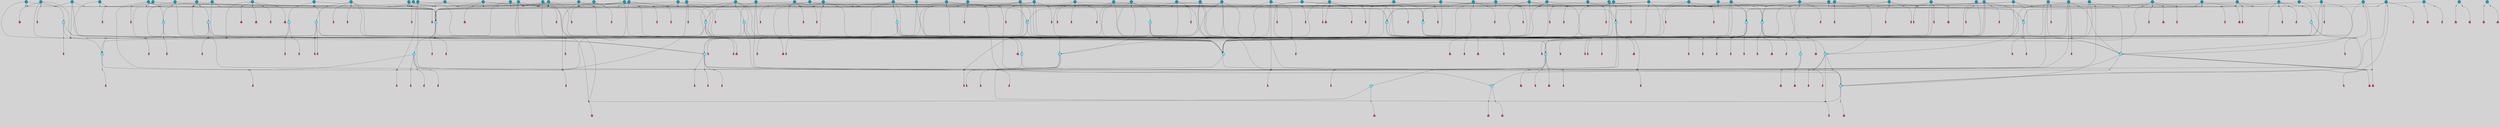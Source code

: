 // File exported with GEGELATI v1.3.1
// On the 2024-04-08 17:41:19
// With the File::TPGGraphDotExporter
digraph{
	graph[pad = "0.212, 0.055" bgcolor = lightgray]
	node[shape=circle style = filled label = ""]
		T3 [fillcolor="#66ddff"]
		T7 [fillcolor="#66ddff"]
		T9 [fillcolor="#66ddff"]
		T11 [fillcolor="#66ddff"]
		T24 [fillcolor="#66ddff"]
		T27 [fillcolor="#66ddff"]
		T54 [fillcolor="#66ddff"]
		T59 [fillcolor="#66ddff"]
		T95 [fillcolor="#66ddff"]
		T111 [fillcolor="#66ddff"]
		T129 [fillcolor="#66ddff"]
		T159 [fillcolor="#66ddff"]
		T176 [fillcolor="#1199bb"]
		T195 [fillcolor="#66ddff"]
		T212 [fillcolor="#66ddff"]
		T213 [fillcolor="#66ddff"]
		T229 [fillcolor="#66ddff"]
		T240 [fillcolor="#66ddff"]
		T242 [fillcolor="#66ddff"]
		T278 [fillcolor="#1199bb"]
		T315 [fillcolor="#1199bb"]
		T321 [fillcolor="#66ddff"]
		T322 [fillcolor="#66ddff"]
		T323 [fillcolor="#66ddff"]
		T324 [fillcolor="#66ddff"]
		T325 [fillcolor="#66ddff"]
		T326 [fillcolor="#66ddff"]
		T327 [fillcolor="#66ddff"]
		T328 [fillcolor="#1199bb"]
		T330 [fillcolor="#1199bb"]
		T352 [fillcolor="#1199bb"]
		T353 [fillcolor="#66ddff"]
		T394 [fillcolor="#66ddff"]
		T395 [fillcolor="#1199bb"]
		T415 [fillcolor="#1199bb"]
		T426 [fillcolor="#1199bb"]
		T273 [fillcolor="#1199bb"]
		T430 [fillcolor="#1199bb"]
		T434 [fillcolor="#1199bb"]
		T435 [fillcolor="#1199bb"]
		T441 [fillcolor="#1199bb"]
		T442 [fillcolor="#1199bb"]
		T445 [fillcolor="#1199bb"]
		T448 [fillcolor="#1199bb"]
		T450 [fillcolor="#1199bb"]
		T451 [fillcolor="#1199bb"]
		T453 [fillcolor="#1199bb"]
		T458 [fillcolor="#1199bb"]
		T304 [fillcolor="#1199bb"]
		T463 [fillcolor="#1199bb"]
		T465 [fillcolor="#1199bb"]
		T466 [fillcolor="#1199bb"]
		T469 [fillcolor="#1199bb"]
		T485 [fillcolor="#1199bb"]
		T486 [fillcolor="#1199bb"]
		T501 [fillcolor="#66ddff"]
		T507 [fillcolor="#66ddff"]
		T509 [fillcolor="#66ddff"]
		T510 [fillcolor="#1199bb"]
		T514 [fillcolor="#1199bb"]
		T518 [fillcolor="#1199bb"]
		T529 [fillcolor="#1199bb"]
		T530 [fillcolor="#1199bb"]
		T540 [fillcolor="#1199bb"]
		T542 [fillcolor="#1199bb"]
		T544 [fillcolor="#1199bb"]
		T550 [fillcolor="#1199bb"]
		T552 [fillcolor="#1199bb"]
		T553 [fillcolor="#1199bb"]
		T555 [fillcolor="#1199bb"]
		T556 [fillcolor="#1199bb"]
		T561 [fillcolor="#1199bb"]
		T564 [fillcolor="#1199bb"]
		T565 [fillcolor="#1199bb"]
		T578 [fillcolor="#1199bb"]
		T581 [fillcolor="#1199bb"]
		T582 [fillcolor="#1199bb"]
		T583 [fillcolor="#1199bb"]
		T585 [fillcolor="#1199bb"]
		T591 [fillcolor="#66ddff"]
		T595 [fillcolor="#1199bb"]
		T596 [fillcolor="#1199bb"]
		T597 [fillcolor="#1199bb"]
		T598 [fillcolor="#1199bb"]
		T600 [fillcolor="#1199bb"]
		T601 [fillcolor="#1199bb"]
		T602 [fillcolor="#1199bb"]
		T603 [fillcolor="#1199bb"]
		T604 [fillcolor="#1199bb"]
		T605 [fillcolor="#1199bb"]
		T606 [fillcolor="#1199bb"]
		T607 [fillcolor="#1199bb"]
		T608 [fillcolor="#1199bb"]
		T609 [fillcolor="#1199bb"]
		T610 [fillcolor="#1199bb"]
		T614 [fillcolor="#1199bb"]
		T616 [fillcolor="#1199bb"]
		T619 [fillcolor="#1199bb"]
		T621 [fillcolor="#1199bb"]
		T623 [fillcolor="#1199bb"]
		T625 [fillcolor="#1199bb"]
		T626 [fillcolor="#1199bb"]
		T627 [fillcolor="#1199bb"]
		T628 [fillcolor="#1199bb"]
		T629 [fillcolor="#1199bb"]
		T630 [fillcolor="#1199bb"]
		T631 [fillcolor="#1199bb"]
		T632 [fillcolor="#1199bb"]
		T633 [fillcolor="#1199bb"]
		T634 [fillcolor="#1199bb"]
		T635 [fillcolor="#1199bb"]
		T636 [fillcolor="#1199bb"]
		T637 [fillcolor="#1199bb"]
		P7195 [fillcolor="#cccccc" shape=point] //6|
		I7195 [shape=box style=invis label="6|1&2|6#1|7&#92;n10|7&2|0#1|5&#92;n9|4&0|1#2|2&#92;n8|6&0|0#1|0&#92;n"]
		P7195 -> I7195[style=invis]
		A5123 [fillcolor="#ff3366" shape=box margin=0.03 width=0 height=0 label="3"]
		T3 -> P7195 -> A5123
		P7196 [fillcolor="#cccccc" shape=point] //3|
		I7196 [shape=box style=invis label="7|6&2|4#0|2&#92;n10|3&2|7#1|4&#92;n11|6&0|4#0|1&#92;n7|1&0|0#2|6&#92;n7|6&0|3#2|6&#92;n4|0&2|6#0|1&#92;n4|4&2|5#0|2&#92;n4|6&0|4#2|7&#92;n10|0&2|3#1|5&#92;n2|6&0|5#0|2&#92;n1|0&2|3#0|7&#92;n1|6&2|0#0|5&#92;n6|2&0|1#0|7&#92;n9|2&0|3#2|7&#92;n5|3&0|6#0|6&#92;n1|7&2|5#2|3&#92;n8|1&2|7#0|6&#92;n1|0&2|5#2|1&#92;n7|1&2|2#2|5&#92;n7|4&2|6#0|3&#92;n"]
		P7196 -> I7196[style=invis]
		A5124 [fillcolor="#ff3366" shape=box margin=0.03 width=0 height=0 label="4"]
		T3 -> P7196 -> A5124
		P7197 [fillcolor="#cccccc" shape=point] //-3|
		I7197 [shape=box style=invis label="1|6&2|7#0|7&#92;n10|2&0|7#1|3&#92;n9|6&2|7#2|2&#92;n5|3&0|7#0|7&#92;n1|6&2|3#0|0&#92;n2|3&2|3#2|2&#92;n5|1&2|6#0|6&#92;n"]
		P7197 -> I7197[style=invis]
		A5125 [fillcolor="#ff3366" shape=box margin=0.03 width=0 height=0 label="7"]
		T7 -> P7197 -> A5125
		P7198 [fillcolor="#cccccc" shape=point] //5|
		I7198 [shape=box style=invis label="0|5&2|3#0|1&#92;n0|6&2|1#2|4&#92;n6|2&2|6#0|7&#92;n7|4&0|3#0|1&#92;n5|4&0|7#1|6&#92;n9|1&0|5#2|2&#92;n6|3&2|3#1|7&#92;n11|7&2|4#1|6&#92;n2|5&0|1#0|0&#92;n4|7&0|0#0|2&#92;n6|2&0|6#0|0&#92;n2|1&2|6#2|4&#92;n10|0&2|0#1|0&#92;n6|6&2|4#0|6&#92;n"]
		P7198 -> I7198[style=invis]
		A5126 [fillcolor="#ff3366" shape=box margin=0.03 width=0 height=0 label="8"]
		T7 -> P7198 -> A5126
		P7199 [fillcolor="#cccccc" shape=point] //-6|
		I7199 [shape=box style=invis label="11|1&0|7#2|0&#92;n10|4&0|1#1|0&#92;n4|3&2|4#2|1&#92;n0|5&2|0#0|0&#92;n6|1&0|0#0|3&#92;n8|2&2|0#0|4&#92;n11|4&2|0#1|6&#92;n7|0&2|6#2|3&#92;n5|3&2|6#2|0&#92;n2|0&2|0#0|4&#92;n"]
		P7199 -> I7199[style=invis]
		A5127 [fillcolor="#ff3366" shape=box margin=0.03 width=0 height=0 label="9"]
		T9 -> P7199 -> A5127
		P7200 [fillcolor="#cccccc" shape=point] //2|
		I7200 [shape=box style=invis label="6|3&2|7#1|4&#92;n8|6&0|0#2|5&#92;n2|1&0|2#0|3&#92;n8|7&0|6#0|4&#92;n2|1&2|0#0|1&#92;n0|0&2|2#2|3&#92;n6|6&0|7#2|1&#92;n6|1&0|7#2|6&#92;n5|4&2|7#0|4&#92;n0|3&0|4#2|0&#92;n11|0&2|0#2|5&#92;n4|5&2|5#2|4&#92;n5|7&0|6#0|4&#92;n9|7&2|5#0|3&#92;n5|4&2|1#0|3&#92;n5|3&0|1#1|7&#92;n0|4&0|3#2|5&#92;n"]
		P7200 -> I7200[style=invis]
		A5128 [fillcolor="#ff3366" shape=box margin=0.03 width=0 height=0 label="10"]
		T9 -> P7200 -> A5128
		P7201 [fillcolor="#cccccc" shape=point] //6|
		I7201 [shape=box style=invis label="3|0&2|7#2|2&#92;n3|2&0|4#2|5&#92;n5|1&0|2#1|0&#92;n8|7&0|1#2|0&#92;n8|5&0|3#0|6&#92;n0|2&0|2#2|3&#92;n1|5&2|5#0|5&#92;n5|6&0|6#0|7&#92;n6|7&0|0#2|6&#92;n1|2&2|3#0|0&#92;n7|7&2|3#0|4&#92;n0|7&2|7#0|6&#92;n1|0&2|2#2|7&#92;n4|4&0|1#0|0&#92;n"]
		P7201 -> I7201[style=invis]
		A5129 [fillcolor="#ff3366" shape=box margin=0.03 width=0 height=0 label="11"]
		T11 -> P7201 -> A5129
		P7202 [fillcolor="#cccccc" shape=point] //-4|
		I7202 [shape=box style=invis label="4|1&0|4#2|6&#92;n1|2&2|2#2|0&#92;n1|2&2|0#0|6&#92;n8|4&2|3#2|5&#92;n5|5&2|1#1|0&#92;n"]
		P7202 -> I7202[style=invis]
		A5130 [fillcolor="#ff3366" shape=box margin=0.03 width=0 height=0 label="12"]
		T11 -> P7202 -> A5130
		P7203 [fillcolor="#cccccc" shape=point] //1|
		I7203 [shape=box style=invis label="5|1&0|6#2|7&#92;n2|4&0|4#2|2&#92;n0|6&0|5#0|4&#92;n10|6&2|5#1|6&#92;n9|3&0|1#1|7&#92;n10|3&2|2#1|0&#92;n5|0&0|0#2|1&#92;n11|3&2|3#1|5&#92;n10|3&0|1#1|0&#92;n2|4&0|1#0|1&#92;n0|2&0|3#2|4&#92;n9|2&2|1#2|5&#92;n11|7&2|6#2|6&#92;n"]
		P7203 -> I7203[style=invis]
		T24 -> P7203 -> T7
		P7204 [fillcolor="#cccccc" shape=point] //5|
		I7204 [shape=box style=invis label="3|0&2|0#0|1&#92;n3|0&0|7#0|1&#92;n5|3&0|2#2|6&#92;n4|4&2|4#2|6&#92;n11|2&0|7#1|6&#92;n2|7&2|2#2|5&#92;n9|3&2|6#2|7&#92;n7|7&0|0#0|4&#92;n6|1&2|4#2|3&#92;n5|4&2|0#1|6&#92;n1|3&0|7#0|4&#92;n"]
		P7204 -> I7204[style=invis]
		A5131 [fillcolor="#ff3366" shape=box margin=0.03 width=0 height=0 label="7"]
		T24 -> P7204 -> A5131
		P7205 [fillcolor="#cccccc" shape=point] //-2|
		I7205 [shape=box style=invis label="4|1&0|4#0|3&#92;n4|2&0|5#2|0&#92;n5|5&2|6#0|5&#92;n1|4&0|1#0|2&#92;n6|3&2|7#1|5&#92;n0|4&2|0#0|3&#92;n8|5&2|5#1|2&#92;n10|7&2|7#1|1&#92;n3|4&0|0#2|1&#92;n3|6&2|5#2|5&#92;n8|3&0|1#0|7&#92;n10|0&2|7#1|3&#92;n4|1&2|4#0|1&#92;n9|3&2|0#0|4&#92;n3|6&2|0#0|4&#92;n1|2&0|6#2|1&#92;n4|0&2|1#2|2&#92;n"]
		P7205 -> I7205[style=invis]
		A5132 [fillcolor="#ff3366" shape=box margin=0.03 width=0 height=0 label="14"]
		T24 -> P7205 -> A5132
		P7206 [fillcolor="#cccccc" shape=point] //2|
		I7206 [shape=box style=invis label="9|1&2|3#0|1&#92;n5|2&2|0#2|4&#92;n3|6&2|5#2|7&#92;n7|0&2|5#0|4&#92;n1|2&0|3#0|5&#92;n7|3&2|7#0|0&#92;n"]
		P7206 -> I7206[style=invis]
		A5133 [fillcolor="#ff3366" shape=box margin=0.03 width=0 height=0 label="2"]
		T27 -> P7206 -> A5133
		P7207 [fillcolor="#cccccc" shape=point] //-6|
		I7207 [shape=box style=invis label="7|5&0|4#0|4&#92;n11|0&2|5#2|1&#92;n"]
		P7207 -> I7207[style=invis]
		A5134 [fillcolor="#ff3366" shape=box margin=0.03 width=0 height=0 label="3"]
		T27 -> P7207 -> A5134
		T27 -> P7196
		P7208 [fillcolor="#cccccc" shape=point] //0|
		I7208 [shape=box style=invis label="2|5&0|1#0|6&#92;n6|1&2|2#2|7&#92;n8|0&0|3#1|4&#92;n4|3&2|5#2|4&#92;n8|1&2|4#0|0&#92;n6|6&0|1#2|6&#92;n11|7&2|4#2|5&#92;n6|2&2|4#0|2&#92;n8|5&2|4#2|4&#92;n2|1&2|1#2|2&#92;n2|7&2|5#2|6&#92;n9|7&0|5#0|4&#92;n1|2&0|5#2|6&#92;n4|2&2|3#2|7&#92;n3|3&2|1#0|2&#92;n"]
		P7208 -> I7208[style=invis]
		A5135 [fillcolor="#ff3366" shape=box margin=0.03 width=0 height=0 label="5"]
		T27 -> P7208 -> A5135
		P7209 [fillcolor="#cccccc" shape=point] //0|
		I7209 [shape=box style=invis label="4|0&0|3#2|7&#92;n10|2&0|3#1|7&#92;n3|5&0|2#0|3&#92;n4|5&0|0#2|1&#92;n10|7&2|0#1|2&#92;n5|3&2|3#1|6&#92;n9|5&2|0#0|4&#92;n5|4&2|7#0|2&#92;n10|3&2|7#1|4&#92;n7|2&0|1#2|6&#92;n8|6&0|5#0|5&#92;n8|7&2|3#0|5&#92;n2|6&2|4#0|0&#92;n"]
		P7209 -> I7209[style=invis]
		A5136 [fillcolor="#ff3366" shape=box margin=0.03 width=0 height=0 label="5"]
		T27 -> P7209 -> A5136
		P7210 [fillcolor="#cccccc" shape=point] //8|
		I7210 [shape=box style=invis label="9|0&0|1#2|0&#92;n10|1&2|5#1|4&#92;n8|2&2|6#0|4&#92;n2|4&2|5#2|3&#92;n4|2&2|2#0|2&#92;n7|5&0|2#0|0&#92;n8|2&2|1#1|3&#92;n8|7&0|7#2|1&#92;n1|1&0|0#0|7&#92;n5|6&2|5#1|0&#92;n6|6&2|5#0|0&#92;n11|4&0|3#2|6&#92;n4|2&2|4#0|7&#92;n5|6&0|1#2|0&#92;n11|3&0|2#0|7&#92;n"]
		P7210 -> I7210[style=invis]
		A5137 [fillcolor="#ff3366" shape=box margin=0.03 width=0 height=0 label="6"]
		T54 -> P7210 -> A5137
		T54 -> P7204
		P7211 [fillcolor="#cccccc" shape=point] //-10|
		I7211 [shape=box style=invis label="3|6&0|0#0|4&#92;n4|1&2|4#0|1&#92;n5|1&0|1#0|4&#92;n5|5&2|6#0|5&#92;n6|5&0|6#0|3&#92;n11|1&2|0#0|1&#92;n0|7&2|0#0|3&#92;n1|2&0|6#0|1&#92;n8|0&0|4#2|0&#92;n0|4&0|7#2|7&#92;n7|0&2|7#1|3&#92;n3|1&0|5#2|5&#92;n5|1&0|4#0|3&#92;n2|2&0|2#0|0&#92;n8|3&0|1#0|7&#92;n3|0&0|3#0|5&#92;n7|2&0|5#2|0&#92;n6|3&2|7#1|5&#92;n4|7&2|7#2|1&#92;n"]
		P7211 -> I7211[style=invis]
		A5138 [fillcolor="#ff3366" shape=box margin=0.03 width=0 height=0 label="14"]
		T54 -> P7211 -> A5138
		T54 -> P7198
		P7212 [fillcolor="#cccccc" shape=point] //8|
		I7212 [shape=box style=invis label="9|0&0|1#2|0&#92;n10|1&2|5#1|4&#92;n8|2&2|6#0|4&#92;n4|5&0|3#0|1&#92;n2|4&2|5#2|3&#92;n4|2&2|2#0|2&#92;n7|5&0|2#0|0&#92;n8|2&2|1#1|3&#92;n8|7&0|7#2|1&#92;n1|1&0|0#0|7&#92;n5|6&2|5#1|0&#92;n6|3&2|5#0|0&#92;n11|4&0|3#2|6&#92;n1|2&2|4#0|7&#92;n5|6&0|1#2|0&#92;n11|3&0|2#0|7&#92;n"]
		P7212 -> I7212[style=invis]
		A5139 [fillcolor="#ff3366" shape=box margin=0.03 width=0 height=0 label="6"]
		T59 -> P7212 -> A5139
		T59 -> P7204
		T59 -> P7199
		T59 -> P7204
		P7213 [fillcolor="#cccccc" shape=point] //4|
		I7213 [shape=box style=invis label="4|3&0|6#0|3&#92;n5|7&2|3#2|2&#92;n5|6&0|7#1|2&#92;n1|4&2|6#0|3&#92;n8|4&2|1#2|5&#92;n9|5&2|4#1|4&#92;n2|4&0|5#0|7&#92;n10|0&0|6#1|3&#92;n3|0&0|6#0|2&#92;n2|7&2|7#2|6&#92;n5|2&0|5#1|5&#92;n10|4&2|5#1|7&#92;n4|0&0|4#2|4&#92;n11|1&0|4#2|6&#92;n10|6&2|0#1|4&#92;n9|7&0|3#1|4&#92;n4|5&2|7#0|6&#92;n11|5&2|6#2|3&#92;n0|3&0|5#0|1&#92;n"]
		P7213 -> I7213[style=invis]
		A5140 [fillcolor="#ff3366" shape=box margin=0.03 width=0 height=0 label="13"]
		T95 -> P7213 -> A5140
		P7214 [fillcolor="#cccccc" shape=point] //8|
		I7214 [shape=box style=invis label="9|7&0|5#2|5&#92;n3|3&2|3#0|2&#92;n9|5&2|2#1|0&#92;n2|3&0|6#0|3&#92;n4|4&2|5#2|7&#92;n11|3&2|0#1|5&#92;n6|6&2|1#2|2&#92;n4|6&0|1#2|2&#92;n2|5&2|7#2|2&#92;n7|7&2|2#2|3&#92;n6|5&0|3#2|6&#92;n6|7&0|6#0|2&#92;n"]
		P7214 -> I7214[style=invis]
		A5141 [fillcolor="#ff3366" shape=box margin=0.03 width=0 height=0 label="14"]
		T95 -> P7214 -> A5141
		P7215 [fillcolor="#cccccc" shape=point] //2|
		I7215 [shape=box style=invis label="4|1&0|4#2|6&#92;n5|5&2|1#1|0&#92;n1|0&2|0#0|6&#92;n8|4&2|3#2|5&#92;n"]
		P7215 -> I7215[style=invis]
		T95 -> P7215 -> T11
		P7216 [fillcolor="#cccccc" shape=point] //-9|
		I7216 [shape=box style=invis label="2|0&2|0#2|1&#92;n4|4&2|4#2|6&#92;n9|1&0|3#1|7&#92;n5|3&0|2#2|6&#92;n2|7&2|2#2|5&#92;n5|4&2|0#1|6&#92;n3|0&0|7#0|1&#92;n1|3&0|7#0|4&#92;n11|6&2|2#0|7&#92;n7|7&0|0#0|4&#92;n11|0&0|7#1|6&#92;n9|3&2|6#2|7&#92;n"]
		P7216 -> I7216[style=invis]
		A5142 [fillcolor="#ff3366" shape=box margin=0.03 width=0 height=0 label="7"]
		T95 -> P7216 -> A5142
		P7217 [fillcolor="#cccccc" shape=point] //-8|
		I7217 [shape=box style=invis label="7|5&0|4#2|4&#92;n"]
		P7217 -> I7217[style=invis]
		A5143 [fillcolor="#ff3366" shape=box margin=0.03 width=0 height=0 label="3"]
		T95 -> P7217 -> A5143
		P7218 [fillcolor="#cccccc" shape=point] //-5|
		I7218 [shape=box style=invis label="0|0&2|3#0|2&#92;n10|5&0|6#1|3&#92;n7|3&0|6#2|3&#92;n3|4&0|6#0|6&#92;n10|5&0|2#1|1&#92;n5|0&0|1#0|3&#92;n6|6&2|5#1|5&#92;n7|4&0|2#1|7&#92;n5|7&0|1#2|5&#92;n1|5&0|0#0|3&#92;n7|5&2|1#2|6&#92;n9|0&0|2#0|0&#92;n4|0&2|4#0|0&#92;n4|6&0|0#2|3&#92;n3|1&0|6#2|5&#92;n7|7&2|1#2|3&#92;n9|4&2|2#0|6&#92;n"]
		P7218 -> I7218[style=invis]
		T111 -> P7218 -> T9
		P7219 [fillcolor="#cccccc" shape=point] //7|
		I7219 [shape=box style=invis label="7|4&2|1#2|0&#92;n4|1&2|4#2|3&#92;n5|0&2|0#2|2&#92;n6|1&2|4#2|6&#92;n"]
		P7219 -> I7219[style=invis]
		A5144 [fillcolor="#ff3366" shape=box margin=0.03 width=0 height=0 label="9"]
		T111 -> P7219 -> A5144
		P7220 [fillcolor="#cccccc" shape=point] //2|
		I7220 [shape=box style=invis label="3|0&2|0#0|1&#92;n11|2&0|7#1|6&#92;n8|7&2|4#0|5&#92;n5|3&0|2#2|6&#92;n4|4&2|4#2|6&#92;n3|0&0|7#0|1&#92;n2|7&2|2#2|5&#92;n9|3&2|6#2|7&#92;n7|7&0|0#0|4&#92;n6|1&2|4#1|3&#92;n5|4&2|0#1|6&#92;n1|3&0|7#0|4&#92;n"]
		P7220 -> I7220[style=invis]
		A5145 [fillcolor="#ff3366" shape=box margin=0.03 width=0 height=0 label="7"]
		T111 -> P7220 -> A5145
		T111 -> P7199
		T129 -> P7210
		T129 -> P7204
		P7221 [fillcolor="#cccccc" shape=point] //10|
		I7221 [shape=box style=invis label="4|5&2|7#2|1&#92;n1|7&2|3#0|6&#92;n3|5&2|2#0|3&#92;n10|3&0|7#1|4&#92;n7|1&0|4#2|6&#92;n10|2&0|3#1|7&#92;n9|5&2|0#0|4&#92;n4|0&0|3#2|7&#92;n11|4&2|6#1|2&#92;n5|4&2|7#0|2&#92;n2|6&2|4#0|0&#92;n6|5&0|7#2|1&#92;n5|3&2|3#1|6&#92;n10|7&2|0#1|2&#92;n"]
		P7221 -> I7221[style=invis]
		A5146 [fillcolor="#ff3366" shape=box margin=0.03 width=0 height=0 label="5"]
		T129 -> P7221 -> A5146
		P7222 [fillcolor="#cccccc" shape=point] //5|
		I7222 [shape=box style=invis label="9|4&2|3#1|3&#92;n0|4&2|4#0|5&#92;n6|1&2|6#2|5&#92;n4|0&0|5#2|0&#92;n"]
		P7222 -> I7222[style=invis]
		A5147 [fillcolor="#ff3366" shape=box margin=0.03 width=0 height=0 label="7"]
		T129 -> P7222 -> A5147
		P7223 [fillcolor="#cccccc" shape=point] //6|
		I7223 [shape=box style=invis label="9|4&2|7#0|6&#92;n8|4&0|1#1|0&#92;n1|3&0|0#2|1&#92;n2|4&0|6#2|2&#92;n5|1&2|5#0|7&#92;n3|0&0|3#2|6&#92;n2|2&2|6#0|2&#92;n8|4&0|4#2|2&#92;n5|1&2|4#0|3&#92;n9|4&0|6#0|6&#92;n5|0&2|2#1|5&#92;n11|7&0|0#1|1&#92;n0|4&0|3#0|3&#92;n7|7&2|4#2|5&#92;n1|5&0|1#2|1&#92;n"]
		P7223 -> I7223[style=invis]
		A5148 [fillcolor="#ff3366" shape=box margin=0.03 width=0 height=0 label="1"]
		T129 -> P7223 -> A5148
		P7224 [fillcolor="#cccccc" shape=point] //7|
		I7224 [shape=box style=invis label="7|0&2|1#2|0&#92;n9|7&2|1#1|7&#92;n8|2&0|1#1|0&#92;n6|6&0|2#1|1&#92;n2|2&0|5#0|0&#92;n5|7&0|0#2|1&#92;n5|1&2|5#1|5&#92;n4|7&2|4#2|3&#92;n10|5&2|2#1|5&#92;n1|3&2|2#2|0&#92;n10|2&2|6#1|5&#92;n"]
		P7224 -> I7224[style=invis]
		A5149 [fillcolor="#ff3366" shape=box margin=0.03 width=0 height=0 label="1"]
		T159 -> P7224 -> A5149
		P7225 [fillcolor="#cccccc" shape=point] //7|
		I7225 [shape=box style=invis label="7|4&2|7#0|4&#92;n4|6&0|1#2|5&#92;n2|1&2|3#0|0&#92;n4|3&2|0#0|1&#92;n0|0&2|7#2|7&#92;n7|7&0|5#2|3&#92;n5|0&2|1#2|2&#92;n10|0&0|4#1|2&#92;n4|4&0|7#0|0&#92;n6|7&0|2#0|1&#92;n1|4&2|5#0|4&#92;n"]
		P7225 -> I7225[style=invis]
		A5150 [fillcolor="#ff3366" shape=box margin=0.03 width=0 height=0 label="0"]
		T159 -> P7225 -> A5150
		P7226 [fillcolor="#cccccc" shape=point] //5|
		I7226 [shape=box style=invis label="0|5&2|3#0|1&#92;n0|6&2|1#2|4&#92;n6|2&2|6#0|7&#92;n9|0&2|7#1|1&#92;n7|4&0|3#0|1&#92;n11|7&2|4#1|6&#92;n9|1&0|5#2|2&#92;n5|4&0|7#1|6&#92;n2|5&0|1#0|0&#92;n4|7&0|0#0|2&#92;n6|2&0|6#0|0&#92;n2|1&2|6#2|4&#92;n10|0&0|0#1|0&#92;n6|6&2|4#0|6&#92;n"]
		P7226 -> I7226[style=invis]
		T159 -> P7226 -> T129
		P7227 [fillcolor="#cccccc" shape=point] //3|
		I7227 [shape=box style=invis label="4|7&0|7#2|7&#92;n11|5&2|6#0|2&#92;n5|5&2|6#2|0&#92;n3|2&0|6#0|3&#92;n10|2&2|5#1|5&#92;n9|4&2|3#1|5&#92;n2|5&2|7#2|4&#92;n11|3&2|5#1|0&#92;n7|0&0|7#2|1&#92;n1|2&0|5#0|1&#92;n"]
		P7227 -> I7227[style=invis]
		A5151 [fillcolor="#ff3366" shape=box margin=0.03 width=0 height=0 label="5"]
		T176 -> P7227 -> A5151
		P7228 [fillcolor="#cccccc" shape=point] //2|
		I7228 [shape=box style=invis label="7|1&0|6#0|1&#92;n5|2&2|5#1|6&#92;n10|1&2|1#1|1&#92;n4|7&0|4#2|2&#92;n11|7&0|4#2|7&#92;n5|0&0|5#1|7&#92;n8|2&0|5#2|4&#92;n10|0&2|6#1|6&#92;n5|1&0|1#2|3&#92;n1|6&2|0#0|1&#92;n9|6&2|2#1|4&#92;n3|4&2|3#0|0&#92;n10|1&0|1#1|0&#92;n2|2&0|1#2|1&#92;n3|1&2|7#0|3&#92;n"]
		P7228 -> I7228[style=invis]
		A5152 [fillcolor="#ff3366" shape=box margin=0.03 width=0 height=0 label="10"]
		T176 -> P7228 -> A5152
		P7229 [fillcolor="#cccccc" shape=point] //-1|
		I7229 [shape=box style=invis label="1|7&2|1#0|6&#92;n8|1&2|3#0|5&#92;n10|6&2|7#1|0&#92;n1|7&2|5#0|2&#92;n0|3&0|3#2|2&#92;n3|5&0|1#0|0&#92;n3|5&0|2#0|3&#92;n1|5&2|0#0|4&#92;n5|7&2|2#2|5&#92;n4|0&2|3#0|3&#92;n"]
		P7229 -> I7229[style=invis]
		T176 -> P7229 -> T3
		P7230 [fillcolor="#cccccc" shape=point] //-3|
		I7230 [shape=box style=invis label="6|3&2|4#1|4&#92;n5|3&0|1#1|7&#92;n2|1&0|2#2|3&#92;n8|7&0|6#0|4&#92;n2|1&2|0#0|1&#92;n0|0&2|2#2|3&#92;n6|1&0|7#2|6&#92;n5|7&0|2#0|4&#92;n0|3&0|4#2|0&#92;n11|0&2|0#2|5&#92;n6|0&2|0#1|4&#92;n8|6&0|2#2|5&#92;n5|4&2|1#0|3&#92;n9|7&2|5#0|3&#92;n5|4&2|7#0|4&#92;n"]
		P7230 -> I7230[style=invis]
		A5153 [fillcolor="#ff3366" shape=box margin=0.03 width=0 height=0 label="10"]
		T176 -> P7230 -> A5153
		P7231 [fillcolor="#cccccc" shape=point] //4|
		I7231 [shape=box style=invis label="7|1&0|6#0|1&#92;n5|2&2|5#1|6&#92;n10|1&2|1#1|1&#92;n9|6&2|2#1|4&#92;n4|7&0|4#2|2&#92;n9|6&0|4#1|1&#92;n10|0&2|6#1|6&#92;n5|1&0|1#2|3&#92;n1|6&2|0#0|1&#92;n8|2&0|5#2|4&#92;n3|4&2|3#0|0&#92;n10|1&0|5#1|0&#92;n2|2&0|1#2|1&#92;n3|1&2|7#0|3&#92;n"]
		P7231 -> I7231[style=invis]
		A5154 [fillcolor="#ff3366" shape=box margin=0.03 width=0 height=0 label="10"]
		T176 -> P7231 -> A5154
		P7232 [fillcolor="#cccccc" shape=point] //5|
		I7232 [shape=box style=invis label="3|0&2|0#2|1&#92;n3|0&0|7#0|1&#92;n5|3&0|2#2|6&#92;n4|4&2|4#2|6&#92;n5|4&2|0#1|6&#92;n2|7&2|2#2|5&#92;n1|3&0|7#0|4&#92;n11|6&2|2#0|7&#92;n7|7&0|0#0|4&#92;n6|1&2|4#2|3&#92;n11|0&0|7#1|6&#92;n9|3&2|6#2|7&#92;n"]
		P7232 -> I7232[style=invis]
		A5155 [fillcolor="#ff3366" shape=box margin=0.03 width=0 height=0 label="7"]
		T195 -> P7232 -> A5155
		P7233 [fillcolor="#cccccc" shape=point] //4|
		I7233 [shape=box style=invis label="7|1&0|6#0|1&#92;n6|7&2|7#1|7&#92;n10|1&2|1#1|1&#92;n9|6&2|2#1|4&#92;n4|7&0|4#2|2&#92;n9|6&0|5#1|1&#92;n10|0&2|6#1|6&#92;n5|1&0|1#2|3&#92;n10|1&0|5#1|0&#92;n3|4&2|3#0|0&#92;n8|2&0|5#2|4&#92;n1|6&2|0#0|0&#92;n2|3&0|1#2|6&#92;n5|2&2|2#1|6&#92;n2|2&0|1#2|1&#92;n3|1&2|7#0|3&#92;n6|7&2|3#0|4&#92;n"]
		P7233 -> I7233[style=invis]
		A5156 [fillcolor="#ff3366" shape=box margin=0.03 width=0 height=0 label="10"]
		T195 -> P7233 -> A5156
		P7234 [fillcolor="#cccccc" shape=point] //-4|
		I7234 [shape=box style=invis label="0|4&0|0#2|7&#92;n8|5&2|4#2|4&#92;n4|3&2|5#2|4&#92;n11|7&2|2#2|5&#92;n6|5&2|2#2|7&#92;n3|2&0|7#0|7&#92;n3|3&2|1#0|3&#92;n2|6&0|3#2|5&#92;n0|1&2|6#2|2&#92;n8|2&0|0#1|6&#92;n0|7&0|5#0|4&#92;n9|5&0|3#2|7&#92;n2|7&2|5#2|6&#92;n9|0&2|0#0|1&#92;n1|2&2|4#0|2&#92;n"]
		P7234 -> I7234[style=invis]
		T195 -> P7234 -> T27
		T195 -> P7225
		P7235 [fillcolor="#cccccc" shape=point] //6|
		I7235 [shape=box style=invis label="9|4&2|7#0|6&#92;n8|4&0|1#1|0&#92;n1|3&0|0#2|1&#92;n2|4&0|6#2|2&#92;n5|1&2|5#0|7&#92;n3|0&0|3#2|6&#92;n2|2&2|6#0|2&#92;n8|4&0|4#2|2&#92;n5|1&2|4#0|3&#92;n9|4&0|6#0|6&#92;n5|0&2|2#1|5&#92;n11|7&0|0#1|1&#92;n0|4&0|3#0|3&#92;n7|7&2|4#2|5&#92;n1|5&0|1#2|1&#92;n"]
		P7235 -> I7235[style=invis]
		A5157 [fillcolor="#ff3366" shape=box margin=0.03 width=0 height=0 label="1"]
		T212 -> P7235 -> A5157
		P7236 [fillcolor="#cccccc" shape=point] //5|
		I7236 [shape=box style=invis label="9|4&2|3#1|3&#92;n0|4&2|4#0|5&#92;n6|1&2|6#2|5&#92;n4|0&0|5#2|0&#92;n"]
		P7236 -> I7236[style=invis]
		A5158 [fillcolor="#ff3366" shape=box margin=0.03 width=0 height=0 label="7"]
		T212 -> P7236 -> A5158
		P7237 [fillcolor="#cccccc" shape=point] //5|
		I7237 [shape=box style=invis label="3|0&2|0#0|1&#92;n3|0&0|7#0|1&#92;n5|3&0|2#2|6&#92;n4|4&2|4#2|6&#92;n11|2&0|7#1|6&#92;n2|7&2|2#2|5&#92;n9|3&2|6#2|7&#92;n7|7&0|0#0|4&#92;n6|1&2|4#2|3&#92;n5|4&2|0#1|6&#92;n1|3&0|7#0|4&#92;n"]
		P7237 -> I7237[style=invis]
		A5159 [fillcolor="#ff3366" shape=box margin=0.03 width=0 height=0 label="7"]
		T212 -> P7237 -> A5159
		P7238 [fillcolor="#cccccc" shape=point] //8|
		I7238 [shape=box style=invis label="9|0&0|1#2|0&#92;n10|1&2|5#1|4&#92;n8|2&2|6#0|4&#92;n2|4&2|5#2|3&#92;n4|2&2|2#0|2&#92;n7|5&0|2#0|0&#92;n8|2&2|1#1|3&#92;n8|7&0|7#2|1&#92;n1|1&0|0#0|7&#92;n5|6&2|5#1|0&#92;n6|6&2|5#0|0&#92;n11|4&0|3#2|6&#92;n4|2&2|4#0|7&#92;n5|6&0|1#2|0&#92;n11|3&0|2#0|7&#92;n"]
		P7238 -> I7238[style=invis]
		A5160 [fillcolor="#ff3366" shape=box margin=0.03 width=0 height=0 label="6"]
		T212 -> P7238 -> A5160
		P7239 [fillcolor="#cccccc" shape=point] //10|
		I7239 [shape=box style=invis label="4|5&2|7#2|1&#92;n1|7&2|3#0|6&#92;n3|5&2|2#0|3&#92;n10|3&0|7#1|4&#92;n7|1&0|4#2|6&#92;n10|2&0|3#1|7&#92;n9|5&2|0#0|4&#92;n4|0&0|3#2|7&#92;n11|4&2|6#1|2&#92;n5|4&2|7#0|2&#92;n2|6&2|4#0|0&#92;n6|5&0|7#2|1&#92;n5|3&2|3#1|6&#92;n10|7&2|0#1|2&#92;n"]
		P7239 -> I7239[style=invis]
		A5161 [fillcolor="#ff3366" shape=box margin=0.03 width=0 height=0 label="5"]
		T212 -> P7239 -> A5161
		P7240 [fillcolor="#cccccc" shape=point] //6|
		I7240 [shape=box style=invis label="9|4&2|7#0|6&#92;n8|4&0|1#1|0&#92;n1|3&0|0#2|1&#92;n2|4&0|6#2|2&#92;n5|1&2|5#0|7&#92;n3|0&0|3#2|6&#92;n2|2&2|6#0|2&#92;n8|4&0|4#2|2&#92;n5|1&2|4#0|3&#92;n9|4&0|6#0|6&#92;n5|0&2|2#1|5&#92;n11|7&0|0#1|1&#92;n0|4&0|3#0|3&#92;n7|7&2|4#2|5&#92;n1|5&0|1#2|1&#92;n"]
		P7240 -> I7240[style=invis]
		A5162 [fillcolor="#ff3366" shape=box margin=0.03 width=0 height=0 label="1"]
		T213 -> P7240 -> A5162
		P7241 [fillcolor="#cccccc" shape=point] //5|
		I7241 [shape=box style=invis label="9|4&2|3#1|3&#92;n0|4&2|4#0|5&#92;n6|1&2|6#2|5&#92;n4|0&0|5#2|0&#92;n"]
		P7241 -> I7241[style=invis]
		A5163 [fillcolor="#ff3366" shape=box margin=0.03 width=0 height=0 label="7"]
		T213 -> P7241 -> A5163
		P7242 [fillcolor="#cccccc" shape=point] //8|
		I7242 [shape=box style=invis label="9|0&0|1#2|0&#92;n10|1&2|5#1|4&#92;n8|2&2|6#0|4&#92;n2|4&2|5#2|3&#92;n4|2&2|2#0|2&#92;n7|5&0|2#0|0&#92;n8|2&2|1#1|3&#92;n8|7&0|7#2|1&#92;n1|1&0|0#0|7&#92;n5|6&2|5#1|0&#92;n6|6&2|5#0|0&#92;n11|4&0|3#2|6&#92;n4|2&2|4#0|7&#92;n5|6&0|1#2|0&#92;n11|3&0|2#0|7&#92;n"]
		P7242 -> I7242[style=invis]
		A5164 [fillcolor="#ff3366" shape=box margin=0.03 width=0 height=0 label="6"]
		T213 -> P7242 -> A5164
		P7243 [fillcolor="#cccccc" shape=point] //10|
		I7243 [shape=box style=invis label="4|5&2|7#2|1&#92;n1|7&2|3#0|6&#92;n3|5&2|2#0|3&#92;n10|3&0|7#1|4&#92;n7|1&0|4#2|6&#92;n10|2&0|3#1|7&#92;n9|5&2|0#0|4&#92;n4|0&0|3#2|7&#92;n11|4&2|6#1|2&#92;n5|4&2|7#0|2&#92;n2|6&2|4#0|0&#92;n6|5&0|7#2|1&#92;n5|3&2|3#1|6&#92;n10|7&2|0#1|2&#92;n"]
		P7243 -> I7243[style=invis]
		A5165 [fillcolor="#ff3366" shape=box margin=0.03 width=0 height=0 label="5"]
		T213 -> P7243 -> A5165
		P7244 [fillcolor="#cccccc" shape=point] //5|
		I7244 [shape=box style=invis label="3|0&2|0#0|1&#92;n3|0&0|7#0|1&#92;n5|3&0|2#2|6&#92;n4|4&2|4#2|6&#92;n11|2&0|7#1|6&#92;n2|7&2|2#2|5&#92;n9|3&2|6#2|7&#92;n7|7&0|0#0|4&#92;n6|1&2|4#2|3&#92;n5|4&2|0#1|6&#92;n1|3&0|7#0|4&#92;n"]
		P7244 -> I7244[style=invis]
		A5166 [fillcolor="#ff3366" shape=box margin=0.03 width=0 height=0 label="7"]
		T213 -> P7244 -> A5166
		P7245 [fillcolor="#cccccc" shape=point] //-2|
		I7245 [shape=box style=invis label="5|2&2|0#2|4&#92;n9|1&2|3#0|1&#92;n3|6&2|5#2|7&#92;n7|0&2|1#0|4&#92;n1|2&0|3#0|5&#92;n7|3&2|7#0|0&#92;n"]
		P7245 -> I7245[style=invis]
		A5167 [fillcolor="#ff3366" shape=box margin=0.03 width=0 height=0 label="2"]
		T229 -> P7245 -> A5167
		P7246 [fillcolor="#cccccc" shape=point] //9|
		I7246 [shape=box style=invis label="7|1&2|2#2|5&#92;n1|0&2|5#2|1&#92;n11|6&0|4#0|1&#92;n10|6&0|3#1|6&#92;n7|1&0|0#2|6&#92;n4|0&2|6#0|1&#92;n4|6&0|4#2|7&#92;n10|0&2|3#1|0&#92;n1|0&2|3#0|7&#92;n1|6&2|0#0|5&#92;n6|2&0|1#0|7&#92;n9|2&0|3#2|7&#92;n5|3&0|6#0|6&#92;n3|1&0|3#0|5&#92;n1|7&2|5#2|3&#92;n8|1&2|7#0|6&#92;n10|3&2|0#1|4&#92;n7|6&2|4#0|2&#92;n7|4&2|6#0|3&#92;n"]
		P7246 -> I7246[style=invis]
		T229 -> P7246 -> T7
		P7247 [fillcolor="#cccccc" shape=point] //2|
		I7247 [shape=box style=invis label="8|6&0|2#0|5&#92;n10|5&2|3#1|7&#92;n5|6&0|1#2|5&#92;n11|3&0|0#2|2&#92;n0|3&2|1#0|6&#92;n9|7&2|6#0|1&#92;n4|6&2|7#0|2&#92;n8|0&0|6#2|0&#92;n11|2&0|7#0|1&#92;n3|7&2|4#0|7&#92;n5|1&0|1#0|6&#92;n7|6&2|7#2|4&#92;n6|1&0|3#0|2&#92;n6|6&2|5#1|2&#92;n8|5&0|2#0|0&#92;n0|2&0|3#0|0&#92;n2|5&2|5#2|1&#92;n10|4&0|1#1|0&#92;n4|3&2|5#0|4&#92;n"]
		P7247 -> I7247[style=invis]
		A5168 [fillcolor="#ff3366" shape=box margin=0.03 width=0 height=0 label="11"]
		T229 -> P7247 -> A5168
		P7248 [fillcolor="#cccccc" shape=point] //-7|
		I7248 [shape=box style=invis label="11|2&2|6#1|1&#92;n2|3&0|6#2|3&#92;n10|0&0|2#1|4&#92;n"]
		P7248 -> I7248[style=invis]
		T229 -> P7248 -> T111
		P7249 [fillcolor="#cccccc" shape=point] //-1|
		I7249 [shape=box style=invis label="6|4&0|4#2|4&#92;n4|5&2|5#2|4&#92;n9|7&2|5#0|3&#92;n3|7&2|6#0|6&#92;n8|7&0|6#0|4&#92;n2|1&2|0#0|1&#92;n8|6&0|0#2|5&#92;n2|1&0|2#0|3&#92;n6|1&0|7#2|6&#92;n6|3&0|1#1|6&#92;n5|4&2|7#0|4&#92;n0|7&0|4#2|0&#92;n11|0&2|0#2|5&#92;n3|7&2|0#2|7&#92;n8|3&2|7#1|4&#92;n5|7&0|6#0|4&#92;n0|0&2|3#2|3&#92;n5|4&2|1#0|3&#92;n0|4&0|3#2|5&#92;n"]
		P7249 -> I7249[style=invis]
		A5169 [fillcolor="#ff3366" shape=box margin=0.03 width=0 height=0 label="10"]
		T229 -> P7249 -> A5169
		P7250 [fillcolor="#cccccc" shape=point] //5|
		I7250 [shape=box style=invis label="1|6&2|7#0|7&#92;n9|2&2|7#2|2&#92;n10|2&0|7#1|3&#92;n5|3&0|7#0|7&#92;n7|0&2|7#2|2&#92;n1|6&2|3#0|0&#92;n2|3&2|3#2|2&#92;n"]
		P7250 -> I7250[style=invis]
		A5170 [fillcolor="#ff3366" shape=box margin=0.03 width=0 height=0 label="7"]
		T240 -> P7250 -> A5170
		P7251 [fillcolor="#cccccc" shape=point] //-8|
		I7251 [shape=box style=invis label="7|5&0|2#2|1&#92;n1|0&2|6#0|0&#92;n7|1&2|6#1|1&#92;n8|7&0|3#1|6&#92;n3|7&2|3#2|4&#92;n"]
		P7251 -> I7251[style=invis]
		A5171 [fillcolor="#ff3366" shape=box margin=0.03 width=0 height=0 label="2"]
		T240 -> P7251 -> A5171
		P7252 [fillcolor="#cccccc" shape=point] //-3|
		I7252 [shape=box style=invis label="1|1&2|1#0|1&#92;n1|4&0|0#2|4&#92;n11|0&2|3#0|2&#92;n11|6&0|4#0|1&#92;n5|2&0|6#1|5&#92;n3|7&2|6#2|7&#92;n7|7&0|1#2|1&#92;n9|5&2|2#2|0&#92;n6|5&2|6#1|4&#92;n0|7&0|5#2|4&#92;n8|1&0|0#2|3&#92;n0|5&0|3#0|5&#92;n2|0&2|4#0|5&#92;n7|5&2|7#1|3&#92;n8|3&0|0#1|2&#92;n"]
		P7252 -> I7252[style=invis]
		A5172 [fillcolor="#ff3366" shape=box margin=0.03 width=0 height=0 label="1"]
		T240 -> P7252 -> A5172
		P7253 [fillcolor="#cccccc" shape=point] //-9|
		I7253 [shape=box style=invis label="4|7&2|6#0|5&#92;n11|3&0|2#2|6&#92;n10|2&2|4#1|6&#92;n3|0&2|6#2|7&#92;n4|3&0|5#0|7&#92;n2|3&0|7#0|7&#92;n10|6&0|7#1|5&#92;n10|1&2|2#1|1&#92;n1|7&0|3#2|6&#92;n"]
		P7253 -> I7253[style=invis]
		A5173 [fillcolor="#ff3366" shape=box margin=0.03 width=0 height=0 label="4"]
		T242 -> P7253 -> A5173
		P7254 [fillcolor="#cccccc" shape=point] //7|
		I7254 [shape=box style=invis label="7|2&0|4#1|3&#92;n7|7&0|0#0|4&#92;n4|4&2|4#2|6&#92;n2|3&2|2#2|5&#92;n8|0&0|2#2|1&#92;n9|3&2|6#2|7&#92;n6|4&2|4#2|3&#92;n3|3&2|0#0|1&#92;n6|4&2|0#1|6&#92;n5|3&0|7#0|4&#92;n"]
		P7254 -> I7254[style=invis]
		A5174 [fillcolor="#ff3366" shape=box margin=0.03 width=0 height=0 label="7"]
		T242 -> P7254 -> A5174
		P7255 [fillcolor="#cccccc" shape=point] //2|
		I7255 [shape=box style=invis label="4|5&2|7#2|1&#92;n1|7&2|3#0|6&#92;n3|5&2|2#0|3&#92;n10|3&2|7#1|4&#92;n7|1&0|4#2|6&#92;n4|0&0|3#2|7&#92;n9|5&2|0#0|4&#92;n10|2&0|3#1|7&#92;n11|4&2|6#1|2&#92;n10|3&2|1#1|6&#92;n5|4&2|7#0|2&#92;n2|6&2|4#0|0&#92;n6|5&0|7#2|1&#92;n5|3&2|3#1|6&#92;n10|7&2|0#1|2&#92;n"]
		P7255 -> I7255[style=invis]
		A5175 [fillcolor="#ff3366" shape=box margin=0.03 width=0 height=0 label="5"]
		T242 -> P7255 -> A5175
		P7256 [fillcolor="#cccccc" shape=point] //7|
		I7256 [shape=box style=invis label="8|4&2|1#2|5&#92;n4|1&2|7#2|1&#92;n11|5&2|6#0|3&#92;n10|4&2|5#1|7&#92;n4|0&0|4#2|4&#92;n4|5&2|7#0|6&#92;n9|5&2|4#0|4&#92;n2|4&0|5#0|7&#92;n1|4&2|6#0|3&#92;n2|7&2|7#2|6&#92;n3|0&0|6#0|2&#92;n10|0&2|6#1|3&#92;n4|4&0|6#0|7&#92;n10|6&2|0#1|4&#92;n5|4&2|6#1|1&#92;n9|7&0|3#0|4&#92;n5|6&0|7#1|2&#92;n5|7&2|3#2|2&#92;n0|3&0|5#0|1&#92;n"]
		P7256 -> I7256[style=invis]
		T242 -> P7256 -> T9
		T278 -> P7213
		P7257 [fillcolor="#cccccc" shape=point] //1|
		I7257 [shape=box style=invis label="0|4&0|1#0|1&#92;n10|5&2|5#1|6&#92;n7|7&2|5#2|2&#92;n9|5&0|7#2|7&#92;n8|4&0|3#2|7&#92;n11|0&2|3#0|5&#92;n7|0&0|0#0|1&#92;n4|2&0|4#0|5&#92;n5|1&0|6#2|7&#92;n11|3&0|7#1|3&#92;n"]
		P7257 -> I7257[style=invis]
		T278 -> P7257 -> T7
		P7258 [fillcolor="#cccccc" shape=point] //-3|
		I7258 [shape=box style=invis label="4|5&0|0#0|0&#92;n4|7&0|0#0|2&#92;n0|6&2|1#2|4&#92;n9|1&0|5#2|2&#92;n10|0&2|0#1|0&#92;n6|6&2|4#0|6&#92;n2|5&0|1#0|0&#92;n6|3&2|3#1|7&#92;n11|7&2|4#1|6&#92;n6|2&2|6#0|1&#92;n6|2&0|0#0|0&#92;n9|1&2|6#2|4&#92;n10|4&0|3#1|1&#92;n5|4&2|7#1|6&#92;n"]
		P7258 -> I7258[style=invis]
		T278 -> P7258 -> T95
		P7259 [fillcolor="#cccccc" shape=point] //5|
		I7259 [shape=box style=invis label="11|7&2|0#1|7&#92;n1|5&2|4#2|4&#92;n4|3&0|1#0|5&#92;n1|6&0|0#0|4&#92;n8|6&2|4#0|0&#92;n4|0&2|0#0|5&#92;n10|4&2|0#1|0&#92;n4|4&0|5#0|1&#92;n0|7&2|1#0|5&#92;n0|6&2|3#2|0&#92;n9|6&2|5#1|3&#92;n"]
		P7259 -> I7259[style=invis]
		T315 -> P7259 -> T195
		T315 -> P7253
		T315 -> P7254
		P7260 [fillcolor="#cccccc" shape=point] //-6|
		I7260 [shape=box style=invis label="9|0&2|0#0|1&#92;n3|2&0|2#0|3&#92;n5|4&0|5#1|7&#92;n2|1&0|4#0|3&#92;n9|2&2|0#2|4&#92;n7|6&0|4#0|2&#92;n2|3&0|6#2|6&#92;n1|2&0|3#2|0&#92;n"]
		P7260 -> I7260[style=invis]
		T315 -> P7260 -> T54
		P7261 [fillcolor="#cccccc" shape=point] //-2|
		I7261 [shape=box style=invis label="1|3&0|2#0|7&#92;n6|1&0|7#0|0&#92;n6|1&2|4#1|7&#92;n3|0&2|3#0|3&#92;n0|2&0|7#2|6&#92;n"]
		P7261 -> I7261[style=invis]
		T315 -> P7261 -> T195
		P7262 [fillcolor="#cccccc" shape=point] //-9|
		I7262 [shape=box style=invis label="2|0&2|0#2|1&#92;n4|4&2|4#2|6&#92;n9|1&0|3#1|7&#92;n5|3&0|2#2|6&#92;n2|7&2|2#2|5&#92;n5|4&2|0#1|6&#92;n3|0&0|7#0|1&#92;n1|3&0|7#0|4&#92;n11|6&2|2#0|7&#92;n7|7&0|0#0|4&#92;n11|0&0|7#1|6&#92;n9|3&2|6#2|7&#92;n"]
		P7262 -> I7262[style=invis]
		A5176 [fillcolor="#ff3366" shape=box margin=0.03 width=0 height=0 label="7"]
		T321 -> P7262 -> A5176
		P7263 [fillcolor="#cccccc" shape=point] //-4|
		I7263 [shape=box style=invis label="4|1&0|4#2|6&#92;n1|2&2|2#2|0&#92;n1|2&2|0#0|6&#92;n8|4&2|3#2|5&#92;n5|5&2|1#1|0&#92;n"]
		P7263 -> I7263[style=invis]
		A5177 [fillcolor="#ff3366" shape=box margin=0.03 width=0 height=0 label="12"]
		T322 -> P7263 -> A5177
		P7264 [fillcolor="#cccccc" shape=point] //8|
		I7264 [shape=box style=invis label="9|7&0|5#2|5&#92;n3|3&2|3#0|2&#92;n9|5&2|2#1|0&#92;n2|3&0|6#0|3&#92;n4|4&2|5#2|7&#92;n11|3&2|0#1|5&#92;n6|6&2|1#2|2&#92;n4|6&0|1#2|2&#92;n2|5&2|7#2|2&#92;n7|7&2|2#2|3&#92;n6|5&0|3#2|6&#92;n6|7&0|6#0|2&#92;n"]
		P7264 -> I7264[style=invis]
		A5178 [fillcolor="#ff3366" shape=box margin=0.03 width=0 height=0 label="14"]
		T321 -> P7264 -> A5178
		P7265 [fillcolor="#cccccc" shape=point] //-8|
		I7265 [shape=box style=invis label="7|5&0|4#2|4&#92;n"]
		P7265 -> I7265[style=invis]
		A5179 [fillcolor="#ff3366" shape=box margin=0.03 width=0 height=0 label="3"]
		T321 -> P7265 -> A5179
		P7266 [fillcolor="#cccccc" shape=point] //4|
		I7266 [shape=box style=invis label="4|3&0|6#0|3&#92;n5|7&2|3#2|2&#92;n5|6&0|7#1|2&#92;n1|4&2|6#0|3&#92;n8|4&2|1#2|5&#92;n9|5&2|4#1|4&#92;n2|4&0|5#0|7&#92;n10|0&0|6#1|3&#92;n3|0&0|6#0|2&#92;n2|7&2|7#2|6&#92;n5|2&0|5#1|5&#92;n10|4&2|5#1|7&#92;n4|0&0|4#2|4&#92;n11|1&0|4#2|6&#92;n10|6&2|0#1|4&#92;n9|7&0|3#1|4&#92;n4|5&2|7#0|6&#92;n11|5&2|6#2|3&#92;n0|3&0|5#0|1&#92;n"]
		P7266 -> I7266[style=invis]
		A5180 [fillcolor="#ff3366" shape=box margin=0.03 width=0 height=0 label="13"]
		T321 -> P7266 -> A5180
		P7267 [fillcolor="#cccccc" shape=point] //-3|
		I7267 [shape=box style=invis label="4|5&0|0#0|0&#92;n4|7&0|0#0|2&#92;n0|6&2|1#2|4&#92;n9|1&0|5#2|2&#92;n10|0&2|0#1|0&#92;n6|6&2|4#0|6&#92;n2|5&0|1#0|0&#92;n6|3&2|3#1|7&#92;n11|7&2|4#1|6&#92;n6|2&2|6#0|1&#92;n6|2&0|0#0|0&#92;n9|1&2|6#2|4&#92;n10|4&0|3#1|1&#92;n5|4&2|7#1|6&#92;n"]
		P7267 -> I7267[style=invis]
		T324 -> P7267 -> T321
		P7268 [fillcolor="#cccccc" shape=point] //2|
		I7268 [shape=box style=invis label="4|1&0|4#2|6&#92;n5|5&2|1#1|0&#92;n1|0&2|0#0|6&#92;n8|4&2|3#2|5&#92;n"]
		P7268 -> I7268[style=invis]
		T321 -> P7268 -> T322
		P7269 [fillcolor="#cccccc" shape=point] //5|
		I7269 [shape=box style=invis label="0|5&2|3#0|1&#92;n0|6&2|1#2|4&#92;n6|2&2|6#0|7&#92;n7|4&0|3#0|1&#92;n5|4&0|7#1|6&#92;n9|1&0|5#2|2&#92;n6|3&2|3#1|7&#92;n11|7&2|4#1|6&#92;n2|5&0|1#0|0&#92;n4|7&0|0#0|2&#92;n6|2&0|6#0|0&#92;n2|1&2|6#2|4&#92;n10|0&2|0#1|0&#92;n6|6&2|4#0|6&#92;n"]
		P7269 -> I7269[style=invis]
		A5181 [fillcolor="#ff3366" shape=box margin=0.03 width=0 height=0 label="8"]
		T323 -> P7269 -> A5181
		P7270 [fillcolor="#cccccc" shape=point] //-3|
		I7270 [shape=box style=invis label="1|6&2|7#0|7&#92;n10|2&0|7#1|3&#92;n9|6&2|7#2|2&#92;n5|3&0|7#0|7&#92;n1|6&2|3#0|0&#92;n2|3&2|3#2|2&#92;n5|1&2|6#0|6&#92;n"]
		P7270 -> I7270[style=invis]
		A5182 [fillcolor="#ff3366" shape=box margin=0.03 width=0 height=0 label="7"]
		T323 -> P7270 -> A5182
		P7271 [fillcolor="#cccccc" shape=point] //1|
		I7271 [shape=box style=invis label="0|4&0|1#0|1&#92;n10|5&2|5#1|6&#92;n7|7&2|5#2|2&#92;n9|5&0|7#2|7&#92;n8|4&0|3#2|7&#92;n11|0&2|3#0|5&#92;n7|0&0|0#0|1&#92;n4|2&0|4#0|5&#92;n5|1&0|6#2|7&#92;n11|3&0|7#1|3&#92;n"]
		P7271 -> I7271[style=invis]
		T324 -> P7271 -> T323
		P7272 [fillcolor="#cccccc" shape=point] //6|
		I7272 [shape=box style=invis label="3|0&2|7#2|2&#92;n3|2&0|4#2|5&#92;n5|1&0|2#1|0&#92;n8|7&0|1#2|0&#92;n8|5&0|3#0|6&#92;n0|2&0|2#2|3&#92;n1|5&2|5#0|5&#92;n5|6&0|6#0|7&#92;n6|7&0|0#2|6&#92;n1|2&2|3#0|0&#92;n7|7&2|3#0|4&#92;n0|7&2|7#0|6&#92;n1|0&2|2#2|7&#92;n4|4&0|1#0|0&#92;n"]
		P7272 -> I7272[style=invis]
		A5183 [fillcolor="#ff3366" shape=box margin=0.03 width=0 height=0 label="11"]
		T322 -> P7272 -> A5183
		P7273 [fillcolor="#cccccc" shape=point] //4|
		I7273 [shape=box style=invis label="4|3&0|6#0|3&#92;n5|7&2|3#2|2&#92;n5|6&0|7#1|2&#92;n1|4&2|6#0|3&#92;n8|4&2|1#2|5&#92;n9|5&2|4#1|4&#92;n2|4&0|5#0|7&#92;n10|0&0|6#1|3&#92;n3|0&0|6#0|2&#92;n2|7&2|7#2|6&#92;n5|2&0|5#1|5&#92;n10|4&2|5#1|7&#92;n4|0&0|4#2|4&#92;n11|1&0|4#2|6&#92;n10|6&2|0#1|4&#92;n9|7&0|3#1|4&#92;n4|5&2|7#0|6&#92;n11|5&2|6#2|3&#92;n0|3&0|5#0|1&#92;n"]
		P7273 -> I7273[style=invis]
		A5184 [fillcolor="#ff3366" shape=box margin=0.03 width=0 height=0 label="13"]
		T324 -> P7273 -> A5184
		P7274 [fillcolor="#cccccc" shape=point] //-9|
		I7274 [shape=box style=invis label="2|0&2|0#2|1&#92;n4|4&2|4#2|6&#92;n9|1&0|3#1|7&#92;n5|3&0|2#2|6&#92;n2|7&2|2#2|5&#92;n5|4&2|0#1|6&#92;n3|0&0|7#0|1&#92;n1|3&0|7#0|4&#92;n11|6&2|2#0|7&#92;n7|7&0|0#0|4&#92;n11|0&0|7#1|6&#92;n9|3&2|6#2|7&#92;n"]
		P7274 -> I7274[style=invis]
		A5185 [fillcolor="#ff3366" shape=box margin=0.03 width=0 height=0 label="7"]
		T326 -> P7274 -> A5185
		P7275 [fillcolor="#cccccc" shape=point] //-4|
		I7275 [shape=box style=invis label="4|1&0|4#2|6&#92;n1|2&2|2#2|0&#92;n1|2&2|0#0|6&#92;n8|4&2|3#2|5&#92;n5|5&2|1#1|0&#92;n"]
		P7275 -> I7275[style=invis]
		A5186 [fillcolor="#ff3366" shape=box margin=0.03 width=0 height=0 label="12"]
		T325 -> P7275 -> A5186
		P7276 [fillcolor="#cccccc" shape=point] //6|
		I7276 [shape=box style=invis label="3|0&2|7#2|2&#92;n3|2&0|4#2|5&#92;n5|1&0|2#1|0&#92;n8|7&0|1#2|0&#92;n8|5&0|3#0|6&#92;n0|2&0|2#2|3&#92;n1|5&2|5#0|5&#92;n5|6&0|6#0|7&#92;n6|7&0|0#2|6&#92;n1|2&2|3#0|0&#92;n7|7&2|3#0|4&#92;n0|7&2|7#0|6&#92;n1|0&2|2#2|7&#92;n4|4&0|1#0|0&#92;n"]
		P7276 -> I7276[style=invis]
		A5187 [fillcolor="#ff3366" shape=box margin=0.03 width=0 height=0 label="11"]
		T325 -> P7276 -> A5187
		P7277 [fillcolor="#cccccc" shape=point] //2|
		I7277 [shape=box style=invis label="4|1&0|4#2|6&#92;n5|5&2|1#1|0&#92;n1|0&2|0#0|6&#92;n8|4&2|3#2|5&#92;n"]
		P7277 -> I7277[style=invis]
		T326 -> P7277 -> T325
		P7278 [fillcolor="#cccccc" shape=point] //4|
		I7278 [shape=box style=invis label="4|3&0|6#0|3&#92;n5|7&2|3#2|2&#92;n5|6&0|7#1|2&#92;n1|4&2|6#0|3&#92;n8|4&2|1#2|5&#92;n9|5&2|4#1|4&#92;n2|4&0|5#0|7&#92;n10|0&0|6#1|3&#92;n3|0&0|6#0|2&#92;n2|7&2|7#2|6&#92;n5|2&0|5#1|5&#92;n10|4&2|5#1|7&#92;n4|0&0|4#2|4&#92;n11|1&0|4#2|6&#92;n10|6&2|0#1|4&#92;n9|7&0|3#1|4&#92;n4|5&2|7#0|6&#92;n11|5&2|6#2|3&#92;n0|3&0|5#0|1&#92;n"]
		P7278 -> I7278[style=invis]
		A5188 [fillcolor="#ff3366" shape=box margin=0.03 width=0 height=0 label="13"]
		T326 -> P7278 -> A5188
		P7279 [fillcolor="#cccccc" shape=point] //-3|
		I7279 [shape=box style=invis label="4|5&0|0#0|0&#92;n4|7&0|0#0|2&#92;n0|6&2|1#2|4&#92;n9|1&0|5#2|2&#92;n10|0&2|0#1|0&#92;n6|6&2|4#0|6&#92;n2|5&0|1#0|0&#92;n6|3&2|3#1|7&#92;n11|7&2|4#1|6&#92;n6|2&2|6#0|1&#92;n6|2&0|0#0|0&#92;n9|1&2|6#2|4&#92;n10|4&0|3#1|1&#92;n5|4&2|7#1|6&#92;n"]
		P7279 -> I7279[style=invis]
		T328 -> P7279 -> T326
		P7280 [fillcolor="#cccccc" shape=point] //5|
		I7280 [shape=box style=invis label="0|5&2|3#0|1&#92;n0|6&2|1#2|4&#92;n6|2&2|6#0|7&#92;n7|4&0|3#0|1&#92;n5|4&0|7#1|6&#92;n9|1&0|5#2|2&#92;n6|3&2|3#1|7&#92;n11|7&2|4#1|6&#92;n2|5&0|1#0|0&#92;n4|7&0|0#0|2&#92;n6|2&0|6#0|0&#92;n2|1&2|6#2|4&#92;n10|0&2|0#1|0&#92;n6|6&2|4#0|6&#92;n"]
		P7280 -> I7280[style=invis]
		A5189 [fillcolor="#ff3366" shape=box margin=0.03 width=0 height=0 label="8"]
		T327 -> P7280 -> A5189
		P7281 [fillcolor="#cccccc" shape=point] //-8|
		I7281 [shape=box style=invis label="7|5&0|4#2|4&#92;n"]
		P7281 -> I7281[style=invis]
		A5190 [fillcolor="#ff3366" shape=box margin=0.03 width=0 height=0 label="3"]
		T326 -> P7281 -> A5190
		P7282 [fillcolor="#cccccc" shape=point] //-3|
		I7282 [shape=box style=invis label="1|6&2|7#0|7&#92;n10|2&0|7#1|3&#92;n9|6&2|7#2|2&#92;n5|3&0|7#0|7&#92;n1|6&2|3#0|0&#92;n2|3&2|3#2|2&#92;n5|1&2|6#0|6&#92;n"]
		P7282 -> I7282[style=invis]
		A5191 [fillcolor="#ff3366" shape=box margin=0.03 width=0 height=0 label="7"]
		T327 -> P7282 -> A5191
		P7283 [fillcolor="#cccccc" shape=point] //8|
		I7283 [shape=box style=invis label="9|7&0|5#2|5&#92;n3|3&2|3#0|2&#92;n9|5&2|2#1|0&#92;n2|3&0|6#0|3&#92;n4|4&2|5#2|7&#92;n11|3&2|0#1|5&#92;n6|6&2|1#2|2&#92;n4|6&0|1#2|2&#92;n2|5&2|7#2|2&#92;n7|7&2|2#2|3&#92;n6|5&0|3#2|6&#92;n6|7&0|6#0|2&#92;n"]
		P7283 -> I7283[style=invis]
		A5192 [fillcolor="#ff3366" shape=box margin=0.03 width=0 height=0 label="14"]
		T326 -> P7283 -> A5192
		P7284 [fillcolor="#cccccc" shape=point] //1|
		I7284 [shape=box style=invis label="0|4&0|1#0|1&#92;n10|5&2|5#1|6&#92;n7|7&2|5#2|2&#92;n9|5&0|7#2|7&#92;n8|4&0|3#2|7&#92;n11|0&2|3#0|5&#92;n7|0&0|0#0|1&#92;n4|2&0|4#0|5&#92;n5|1&0|6#2|7&#92;n11|3&0|7#1|3&#92;n"]
		P7284 -> I7284[style=invis]
		T328 -> P7284 -> T327
		P7285 [fillcolor="#cccccc" shape=point] //4|
		I7285 [shape=box style=invis label="4|3&0|6#0|3&#92;n5|7&2|3#2|2&#92;n5|6&0|7#1|2&#92;n1|4&2|6#0|3&#92;n8|4&2|1#2|5&#92;n9|5&2|4#1|4&#92;n2|4&0|5#0|7&#92;n10|0&0|6#1|3&#92;n3|0&0|6#0|2&#92;n2|7&2|7#2|6&#92;n5|2&0|5#1|5&#92;n10|4&2|5#1|7&#92;n4|0&0|4#2|4&#92;n11|1&0|4#2|6&#92;n10|6&2|0#1|4&#92;n9|7&0|3#1|4&#92;n4|5&2|7#0|6&#92;n11|5&2|6#2|3&#92;n0|3&0|5#0|1&#92;n"]
		P7285 -> I7285[style=invis]
		A5193 [fillcolor="#ff3366" shape=box margin=0.03 width=0 height=0 label="13"]
		T328 -> P7285 -> A5193
		P7286 [fillcolor="#cccccc" shape=point] //-1|
		I7286 [shape=box style=invis label="5|2&2|6#2|4&#92;n0|7&0|6#0|2&#92;n11|6&2|4#2|7&#92;n0|4&2|1#0|4&#92;n10|4&0|7#1|6&#92;n0|7&0|0#2|4&#92;n7|0&0|0#0|1&#92;n9|0&0|7#2|7&#92;n5|1&0|6#1|7&#92;n"]
		P7286 -> I7286[style=invis]
		T330 -> P7286 -> T327
		T330 -> P7285
		P7287 [fillcolor="#cccccc" shape=point] //5|
		I7287 [shape=box style=invis label="3|0&2|0#0|1&#92;n3|0&0|7#0|3&#92;n5|3&0|2#2|6&#92;n4|4&2|4#2|6&#92;n11|2&0|7#1|6&#92;n9|3&2|6#2|7&#92;n2|7&2|2#2|5&#92;n7|7&0|0#0|4&#92;n6|1&2|4#2|3&#92;n1|3&0|7#0|4&#92;n"]
		P7287 -> I7287[style=invis]
		A5194 [fillcolor="#ff3366" shape=box margin=0.03 width=0 height=0 label="7"]
		T330 -> P7287 -> A5194
		P7288 [fillcolor="#cccccc" shape=point] //1|
		I7288 [shape=box style=invis label="2|2&2|3#0|2&#92;n2|2&0|5#2|5&#92;n8|4&0|1#1|0&#92;n9|7&0|6#0|3&#92;n5|1&2|2#0|7&#92;n10|7&0|7#1|3&#92;n7|7&2|4#2|5&#92;n5|5&0|2#2|1&#92;n2|6&2|2#0|0&#92;n9|3&2|2#2|0&#92;n0|6&0|6#2|2&#92;n7|7&0|1#2|3&#92;n3|6&0|1#0|5&#92;n1|5&0|1#2|7&#92;n"]
		P7288 -> I7288[style=invis]
		A5195 [fillcolor="#ff3366" shape=box margin=0.03 width=0 height=0 label="1"]
		T330 -> P7288 -> A5195
		T352 -> P7250
		P7289 [fillcolor="#cccccc" shape=point] //4|
		I7289 [shape=box style=invis label="7|1&2|6#1|3&#92;n10|1&0|3#1|6&#92;n8|5&2|3#2|1&#92;n11|5&0|0#2|6&#92;n4|1&0|6#0|0&#92;n11|1&0|2#0|3&#92;n2|0&2|1#0|7&#92;n"]
		P7289 -> I7289[style=invis]
		A5196 [fillcolor="#ff3366" shape=box margin=0.03 width=0 height=0 label="2"]
		T352 -> P7289 -> A5196
		P7290 [fillcolor="#cccccc" shape=point] //-8|
		I7290 [shape=box style=invis label="11|7&2|0#2|0&#92;n5|5&2|7#2|7&#92;n8|6&2|7#1|2&#92;n1|7&0|3#0|6&#92;n4|0&2|1#2|2&#92;n9|0&0|2#0|0&#92;n10|1&0|5#1|6&#92;n0|0&2|3#2|0&#92;n3|2&0|1#2|6&#92;n0|1&2|4#0|0&#92;n"]
		P7290 -> I7290[style=invis]
		A5197 [fillcolor="#ff3366" shape=box margin=0.03 width=0 height=0 label="6"]
		T352 -> P7290 -> A5197
		P7291 [fillcolor="#cccccc" shape=point] //-6|
		I7291 [shape=box style=invis label="0|0&2|2#0|3&#92;n7|3&2|6#2|3&#92;n3|6&0|2#0|4&#92;n1|2&2|4#0|3&#92;n8|7&2|5#0|5&#92;n2|0&2|6#2|6&#92;n4|5&2|5#2|4&#92;n4|2&0|5#2|7&#92;n10|1&0|2#1|2&#92;n4|6&2|2#2|6&#92;n6|0&2|5#2|7&#92;n11|7&0|5#0|4&#92;n5|1&2|0#0|2&#92;n11|1&2|4#1|7&#92;n5|2&2|2#1|1&#92;n7|5&0|7#0|6&#92;n3|5&0|0#2|7&#92;n2|7&0|1#0|0&#92;n11|7&2|6#0|7&#92;n"]
		P7291 -> I7291[style=invis]
		T352 -> P7291 -> T242
		P7292 [fillcolor="#cccccc" shape=point] //7|
		I7292 [shape=box style=invis label="7|4&2|7#0|4&#92;n4|6&0|1#2|5&#92;n2|1&2|3#0|0&#92;n4|3&2|0#0|1&#92;n0|0&2|7#2|7&#92;n7|7&0|5#2|3&#92;n5|0&2|1#2|2&#92;n10|0&0|4#1|2&#92;n4|4&0|7#0|0&#92;n6|7&0|2#0|1&#92;n1|4&2|5#0|4&#92;n"]
		P7292 -> I7292[style=invis]
		A5198 [fillcolor="#ff3366" shape=box margin=0.03 width=0 height=0 label="0"]
		T352 -> P7292 -> A5198
		P7293 [fillcolor="#cccccc" shape=point] //-6|
		I7293 [shape=box style=invis label="8|2&0|4#0|6&#92;n8|4&0|1#1|0&#92;n3|2&0|1#0|2&#92;n5|4&2|1#0|3&#92;n1|3&0|1#2|7&#92;n7|7&2|4#2|5&#92;n8|0&0|4#0|4&#92;n2|6&2|2#0|0&#92;n10|7&0|7#1|5&#92;n7|6&0|1#2|3&#92;n0|6&0|6#0|5&#92;n0|2&0|5#0|1&#92;n5|1&2|2#0|7&#92;n"]
		P7293 -> I7293[style=invis]
		A5199 [fillcolor="#ff3366" shape=box margin=0.03 width=0 height=0 label="1"]
		T353 -> P7293 -> A5199
		P7294 [fillcolor="#cccccc" shape=point] //-6|
		I7294 [shape=box style=invis label="10|4&2|4#1|2&#92;n1|4&0|5#2|1&#92;n0|4&2|6#0|0&#92;n8|4&0|1#1|0&#92;n7|5&2|5#1|0&#92;n7|2&0|4#0|2&#92;n1|7&2|7#0|7&#92;n1|7&0|7#0|5&#92;n2|0&0|7#2|4&#92;n9|2&2|7#1|5&#92;n10|3&0|0#1|0&#92;n11|6&0|4#2|2&#92;n3|6&0|6#2|2&#92;n5|5&0|0#0|1&#92;n7|3&0|5#2|5&#92;n2|6&2|2#0|0&#92;n1|6&2|4#2|2&#92;n3|3&2|7#0|7&#92;n1|6&2|0#0|0&#92;n9|4&2|2#2|7&#92;n"]
		P7294 -> I7294[style=invis]
		A5200 [fillcolor="#ff3366" shape=box margin=0.03 width=0 height=0 label="1"]
		T353 -> P7294 -> A5200
		P7295 [fillcolor="#cccccc" shape=point] //6|
		I7295 [shape=box style=invis label="0|5&2|3#0|1&#92;n0|6&2|1#2|4&#92;n9|1&0|5#2|2&#92;n7|4&0|3#0|1&#92;n5|4&0|7#1|6&#92;n2|5&0|1#0|0&#92;n6|3&2|3#1|7&#92;n11|7&2|4#1|6&#92;n6|2&2|6#0|1&#92;n4|7&0|0#0|2&#92;n6|2&0|6#0|0&#92;n9|1&2|6#2|4&#92;n10|0&2|0#1|0&#92;n6|6&2|4#0|6&#92;n"]
		P7295 -> I7295[style=invis]
		A5201 [fillcolor="#ff3366" shape=box margin=0.03 width=0 height=0 label="8"]
		T353 -> P7295 -> A5201
		P7296 [fillcolor="#cccccc" shape=point] //-5|
		I7296 [shape=box style=invis label="10|6&2|5#1|6&#92;n9|3&0|1#1|7&#92;n2|4&0|1#0|1&#92;n11|3&0|7#1|6&#92;n5|1&0|6#2|7&#92;n8|0&0|0#0|1&#92;n0|6&0|7#0|4&#92;n6|7&2|6#2|6&#92;n11|0&2|3#0|5&#92;n"]
		P7296 -> I7296[style=invis]
		T353 -> P7296 -> T7
		P7297 [fillcolor="#cccccc" shape=point] //-2|
		I7297 [shape=box style=invis label="1|4&2|7#0|0&#92;n0|2&0|3#0|3&#92;n11|6&2|7#1|5&#92;n9|0&2|5#2|5&#92;n7|3&0|6#2|1&#92;n0|6&0|1#0|5&#92;n6|6&0|7#1|7&#92;n7|0&0|3#2|3&#92;n6|7&2|2#0|7&#92;n5|3&2|2#2|2&#92;n10|3&0|0#1|3&#92;n11|5&2|4#0|4&#92;n"]
		P7297 -> I7297[style=invis]
		A5202 [fillcolor="#ff3366" shape=box margin=0.03 width=0 height=0 label="7"]
		T353 -> P7297 -> A5202
		P7298 [fillcolor="#cccccc" shape=point] //1|
		I7298 [shape=box style=invis label="9|7&0|2#2|2&#92;n6|5&0|1#1|0&#92;n2|2&0|0#2|1&#92;n4|3&2|2#2|3&#92;n2|5&2|2#0|0&#92;n10|7&0|5#1|1&#92;n9|5&2|7#2|5&#92;n7|7&2|5#2|5&#92;n8|0&2|4#0|1&#92;n5|4&2|0#0|2&#92;n2|5&2|2#2|6&#92;n4|4&0|2#2|1&#92;n7|2&2|4#0|0&#92;n10|0&2|2#1|1&#92;n10|4&2|3#1|0&#92;n"]
		P7298 -> I7298[style=invis]
		A5203 [fillcolor="#ff3366" shape=box margin=0.03 width=0 height=0 label="1"]
		T394 -> P7298 -> A5203
		T394 -> P7229
		P7299 [fillcolor="#cccccc" shape=point] //-10|
		I7299 [shape=box style=invis label="1|5&0|4#2|5&#92;n9|4&2|1#2|2&#92;n8|1&2|6#1|7&#92;n10|7&2|0#1|5&#92;n10|0&2|5#1|0&#92;n"]
		P7299 -> I7299[style=invis]
		A5204 [fillcolor="#ff3366" shape=box margin=0.03 width=0 height=0 label="3"]
		T394 -> P7299 -> A5204
		T395 -> P7253
		P7300 [fillcolor="#cccccc" shape=point] //-5|
		I7300 [shape=box style=invis label="9|2&2|0#2|4&#92;n10|2&0|0#1|0&#92;n2|1&0|4#0|3&#92;n9|0&2|0#0|1&#92;n2|6&2|4#2|2&#92;n5|0&0|1#2|0&#92;n2|3&0|6#2|6&#92;n7|6&0|4#0|2&#92;n1|2&2|3#2|0&#92;n"]
		P7300 -> I7300[style=invis]
		T395 -> P7300 -> T54
		P7301 [fillcolor="#cccccc" shape=point] //-6|
		I7301 [shape=box style=invis label="8|1&0|7#2|4&#92;n6|0&0|4#2|2&#92;n11|5&2|2#1|1&#92;n"]
		P7301 -> I7301[style=invis]
		A5205 [fillcolor="#ff3366" shape=box margin=0.03 width=0 height=0 label="3"]
		T395 -> P7301 -> A5205
		P7302 [fillcolor="#cccccc" shape=point] //-3|
		I7302 [shape=box style=invis label="8|4&0|1#1|0&#92;n7|4&0|6#0|0&#92;n3|6&0|6#2|2&#92;n9|4&0|0#2|7&#92;n0|7&2|7#2|7&#92;n0|2&2|7#0|5&#92;n6|3&0|3#0|7&#92;n11|6&0|0#2|2&#92;n2|0&2|3#2|2&#92;n10|1&0|6#1|3&#92;n2|5&0|0#0|1&#92;n4|3&0|1#2|5&#92;n1|6&2|0#0|0&#92;n"]
		P7302 -> I7302[style=invis]
		A5206 [fillcolor="#ff3366" shape=box margin=0.03 width=0 height=0 label="1"]
		T395 -> P7302 -> A5206
		P7303 [fillcolor="#cccccc" shape=point] //0|
		I7303 [shape=box style=invis label="9|3&2|6#2|7&#92;n2|5&2|2#0|2&#92;n5|3&0|2#2|6&#92;n11|3&2|6#1|2&#92;n4|6&2|7#0|0&#92;n4|4&2|0#2|6&#92;n3|3&0|6#0|1&#92;n11|2&0|7#1|6&#92;n1|3&0|7#0|4&#92;n6|1&2|4#2|3&#92;n7|7&0|0#0|4&#92;n3|0&0|7#0|1&#92;n3|0&2|0#0|1&#92;n"]
		P7303 -> I7303[style=invis]
		A5207 [fillcolor="#ff3366" shape=box margin=0.03 width=0 height=0 label="7"]
		T415 -> P7303 -> A5207
		T415 -> P7217
		P7304 [fillcolor="#cccccc" shape=point] //5|
		I7304 [shape=box style=invis label="0|5&2|3#0|1&#92;n0|6&2|1#2|4&#92;n6|2&2|6#0|7&#92;n9|0&2|7#1|1&#92;n7|4&0|3#0|1&#92;n11|7&2|4#1|6&#92;n9|1&0|5#2|2&#92;n5|4&0|7#1|6&#92;n2|5&0|1#0|0&#92;n4|7&0|0#0|2&#92;n6|2&0|6#0|0&#92;n2|1&2|6#2|4&#92;n10|0&0|0#1|0&#92;n6|6&2|4#0|6&#92;n"]
		P7304 -> I7304[style=invis]
		T415 -> P7304 -> T212
		P7305 [fillcolor="#cccccc" shape=point] //4|
		I7305 [shape=box style=invis label="11|2&0|3#2|6&#92;n1|4&2|5#0|4&#92;n8|3&2|1#2|6&#92;n2|1&2|3#0|0&#92;n4|4&0|7#0|0&#92;n4|3&2|4#0|1&#92;n0|0&2|7#2|7&#92;n5|0&2|1#2|2&#92;n7|4&0|5#2|1&#92;n6|7&0|2#0|6&#92;n2|4&2|0#0|7&#92;n4|6&0|1#2|5&#92;n10|0&0|4#1|2&#92;n"]
		P7305 -> I7305[style=invis]
		T415 -> P7305 -> T9
		T426 -> P7204
		T426 -> P7296
		T426 -> P7294
		P7306 [fillcolor="#cccccc" shape=point] //2|
		I7306 [shape=box style=invis label="8|4&2|1#2|5&#92;n1|4&2|6#0|3&#92;n11|5&2|6#0|3&#92;n10|4&2|5#1|7&#92;n4|0&0|4#2|4&#92;n4|5&2|7#0|6&#92;n9|5&2|4#0|4&#92;n2|4&0|5#0|7&#92;n4|1&2|7#2|1&#92;n2|7&2|7#2|6&#92;n3|0&0|6#0|2&#92;n10|0&2|4#1|3&#92;n4|4&0|6#0|7&#92;n10|6&2|0#1|4&#92;n5|4&2|6#1|1&#92;n9|7&0|3#0|4&#92;n5|6&0|7#1|2&#92;n5|7&2|3#2|2&#92;n0|3&0|5#0|1&#92;n"]
		P7306 -> I7306[style=invis]
		T426 -> P7306 -> T9
		P7307 [fillcolor="#cccccc" shape=point] //2|
		I7307 [shape=box style=invis label="4|1&0|4#2|6&#92;n8|4&2|0#2|5&#92;n1|0&2|0#0|4&#92;n"]
		P7307 -> I7307[style=invis]
		T426 -> P7307 -> T11
		P7308 [fillcolor="#cccccc" shape=point] //-3|
		I7308 [shape=box style=invis label="1|6&2|7#0|7&#92;n10|2&0|7#1|3&#92;n9|6&2|7#2|2&#92;n5|3&0|7#0|7&#92;n1|6&2|3#0|0&#92;n2|3&2|3#2|2&#92;n5|1&2|6#0|6&#92;n"]
		P7308 -> I7308[style=invis]
		A5208 [fillcolor="#ff3366" shape=box margin=0.03 width=0 height=0 label="7"]
		T273 -> P7308 -> A5208
		P7309 [fillcolor="#cccccc" shape=point] //5|
		I7309 [shape=box style=invis label="0|5&2|3#0|1&#92;n0|6&2|1#2|4&#92;n6|2&2|6#0|7&#92;n7|4&0|3#0|1&#92;n5|4&0|7#1|6&#92;n9|1&0|5#2|2&#92;n6|3&2|3#1|7&#92;n11|7&2|4#1|6&#92;n2|5&0|1#0|0&#92;n4|7&0|0#0|2&#92;n6|2&0|6#0|0&#92;n2|1&2|6#2|4&#92;n10|0&2|0#1|0&#92;n6|6&2|4#0|6&#92;n"]
		P7309 -> I7309[style=invis]
		A5209 [fillcolor="#ff3366" shape=box margin=0.03 width=0 height=0 label="8"]
		T273 -> P7309 -> A5209
		P7310 [fillcolor="#cccccc" shape=point] //-3|
		I7310 [shape=box style=invis label="1|6&2|7#0|7&#92;n10|2&0|7#1|3&#92;n9|6&2|7#2|2&#92;n5|3&0|7#0|7&#92;n1|6&2|3#0|0&#92;n2|3&2|3#2|2&#92;n5|1&2|6#0|6&#92;n"]
		P7310 -> I7310[style=invis]
		A5210 [fillcolor="#ff3366" shape=box margin=0.03 width=0 height=0 label="7"]
		T430 -> P7310 -> A5210
		P7311 [fillcolor="#cccccc" shape=point] //5|
		I7311 [shape=box style=invis label="0|5&2|3#0|1&#92;n0|6&2|1#2|4&#92;n6|2&2|6#0|7&#92;n7|4&0|3#0|1&#92;n5|4&0|7#1|6&#92;n9|1&0|5#2|2&#92;n6|3&2|3#1|7&#92;n11|7&2|4#1|6&#92;n2|5&0|1#0|0&#92;n4|7&0|0#0|2&#92;n6|2&0|6#0|0&#92;n2|1&2|6#2|4&#92;n10|0&2|0#1|0&#92;n6|6&2|4#0|6&#92;n"]
		P7311 -> I7311[style=invis]
		A5211 [fillcolor="#ff3366" shape=box margin=0.03 width=0 height=0 label="8"]
		T430 -> P7311 -> A5211
		T434 -> P7302
		T434 -> P7296
		P7312 [fillcolor="#cccccc" shape=point] //-5|
		I7312 [shape=box style=invis label="2|2&2|1#2|3&#92;n8|4&0|1#1|2&#92;n3|6&0|6#2|2&#92;n10|1&0|6#1|3&#92;n9|4&0|0#2|7&#92;n2|7&0|7#2|7&#92;n2|5&0|0#0|1&#92;n6|3&0|3#0|7&#92;n11|6&0|0#2|2&#92;n10|7&2|4#1|5&#92;n2|0&2|3#2|2&#92;n8|5&2|4#1|1&#92;n6|0&2|2#0|3&#92;n4|0&0|0#2|3&#92;n5|5&2|4#0|4&#92;n"]
		P7312 -> I7312[style=invis]
		A5212 [fillcolor="#ff3366" shape=box margin=0.03 width=0 height=0 label="1"]
		T434 -> P7312 -> A5212
		P7313 [fillcolor="#cccccc" shape=point] //0|
		I7313 [shape=box style=invis label="9|5&0|6#2|3&#92;n6|1&2|1#1|7&#92;n9|2&2|3#2|1&#92;n10|4&2|4#1|7&#92;n11|0&2|7#2|1&#92;n10|7&2|0#1|3&#92;n5|6&0|6#1|2&#92;n9|3&2|2#1|7&#92;n8|5&0|1#2|3&#92;n11|0&2|0#0|1&#92;n1|0&0|7#2|3&#92;n11|7&0|7#0|6&#92;n6|0&2|0#0|5&#92;n2|5&0|6#0|4&#92;n8|1&2|4#0|7&#92;n"]
		P7313 -> I7313[style=invis]
		T434 -> P7313 -> T229
		T434 -> P7217
		T435 -> P7203
		P7314 [fillcolor="#cccccc" shape=point] //-3|
		I7314 [shape=box style=invis label="11|5&2|3#1|3&#92;n3|4&2|0#0|1&#92;n4|0&0|2#0|7&#92;n5|7&0|6#0|4&#92;n3|0&2|6#0|2&#92;n9|1&0|4#1|2&#92;n11|3&0|2#1|6&#92;n2|7&0|5#2|3&#92;n0|4&2|1#0|4&#92;n10|0&0|1#1|7&#92;n"]
		P7314 -> I7314[style=invis]
		T435 -> P7314 -> T24
		P7315 [fillcolor="#cccccc" shape=point] //1|
		I7315 [shape=box style=invis label="0|3&0|0#0|3&#92;n8|6&2|0#1|5&#92;n4|0&0|2#2|1&#92;n"]
		P7315 -> I7315[style=invis]
		A5213 [fillcolor="#ff3366" shape=box margin=0.03 width=0 height=0 label="5"]
		T435 -> P7315 -> A5213
		T435 -> P7225
		T435 -> P7302
		P7316 [fillcolor="#cccccc" shape=point] //-3|
		I7316 [shape=box style=invis label="11|0&2|3#0|5&#92;n2|4&0|5#0|1&#92;n11|0&0|7#0|6&#92;n0|6&0|7#0|4&#92;n8|3&0|0#0|1&#92;n5|1&0|6#2|7&#92;n9|3&0|1#1|7&#92;n0|1&0|6#0|6&#92;n4|6&0|3#2|3&#92;n"]
		P7316 -> I7316[style=invis]
		T441 -> P7316 -> T7
		T441 -> P7294
		T441 -> P7306
		T441 -> P7307
		P7317 [fillcolor="#cccccc" shape=point] //1|
		I7317 [shape=box style=invis label="10|6&0|5#1|6&#92;n9|3&0|1#1|7&#92;n6|0&2|6#2|4&#92;n6|6&0|1#2|0&#92;n0|7&0|0#0|3&#92;n8|0&0|0#0|1&#92;n11|0&2|3#0|5&#92;n2|6&0|1#0|1&#92;n"]
		P7317 -> I7317[style=invis]
		T441 -> P7317 -> T7
		T442 -> P7302
		P7318 [fillcolor="#cccccc" shape=point] //9|
		I7318 [shape=box style=invis label="2|5&0|1#0|1&#92;n0|0&0|7#0|4&#92;n6|7&2|6#2|6&#92;n9|5&2|1#0|7&#92;n8|5&0|7#2|5&#92;n0|6&2|5#2|1&#92;n11|0&2|3#2|5&#92;n5|1&2|6#2|7&#92;n"]
		P7318 -> I7318[style=invis]
		T442 -> P7318 -> T7
		T442 -> P7204
		T442 -> P7225
		P7319 [fillcolor="#cccccc" shape=point] //-7|
		I7319 [shape=box style=invis label="8|4&0|0#0|1&#92;n6|5&2|6#2|6&#92;n0|6&0|7#2|4&#92;n4|0&0|0#2|1&#92;n2|4&0|2#0|5&#92;n11|3&0|6#1|6&#92;n5|5&0|2#0|5&#92;n1|1&2|6#2|2&#92;n10|0&0|5#1|7&#92;n"]
		P7319 -> I7319[style=invis]
		T445 -> P7319 -> T7
		P7320 [fillcolor="#cccccc" shape=point] //-2|
		I7320 [shape=box style=invis label="10|6&0|5#1|6&#92;n9|3&0|1#1|7&#92;n11|0&2|3#0|5&#92;n2|4&0|1#0|1&#92;n0|7&0|0#0|3&#92;n8|0&0|0#0|1&#92;n6|0&2|6#2|6&#92;n6|6&0|1#2|0&#92;n"]
		P7320 -> I7320[style=invis]
		T445 -> P7320 -> T394
		T445 -> P7259
		T448 -> P7257
		P7321 [fillcolor="#cccccc" shape=point] //3|
		I7321 [shape=box style=invis label="4|7&0|0#0|2&#92;n0|6&2|1#2|4&#92;n9|1&0|5#2|2&#92;n10|4&0|3#1|1&#92;n6|6&2|4#0|6&#92;n2|5&0|1#0|0&#92;n6|3&2|3#1|7&#92;n11|7&2|2#1|6&#92;n6|2&2|6#0|1&#92;n6|2&0|0#0|0&#92;n9|1&2|6#2|4&#92;n10|0&2|0#1|0&#92;n5|4&2|7#1|6&#92;n"]
		P7321 -> I7321[style=invis]
		T448 -> P7321 -> T95
		P7322 [fillcolor="#cccccc" shape=point] //-4|
		I7322 [shape=box style=invis label="2|1&2|3#0|3&#92;n8|0&2|5#2|1&#92;n"]
		P7322 -> I7322[style=invis]
		T448 -> P7322 -> T324
		P7323 [fillcolor="#cccccc" shape=point] //2|
		I7323 [shape=box style=invis label="2|7&2|7#2|7&#92;n9|7&2|1#0|3&#92;n7|7&0|6#0|5&#92;n9|0&2|5#1|7&#92;n0|2&2|3#2|5&#92;n6|6&2|5#0|6&#92;n6|4&2|3#2|2&#92;n10|5&0|1#1|4&#92;n"]
		P7323 -> I7323[style=invis]
		T448 -> P7323 -> T9
		T448 -> P7233
		T450 -> P7310
		T450 -> P7311
		T450 -> P7296
		T450 -> P7270
		P7324 [fillcolor="#cccccc" shape=point] //-7|
		I7324 [shape=box style=invis label="0|7&2|0#0|1&#92;n8|1&2|0#1|0&#92;n7|7&2|0#0|6&#92;n5|2&2|6#0|3&#92;n7|0&0|2#1|2&#92;n3|1&2|2#0|7&#92;n11|6&0|6#1|0&#92;n8|7&0|1#2|5&#92;n10|6&0|5#1|0&#92;n0|2&0|6#0|5&#92;n3|2&2|1#0|2&#92;n0|2&0|7#0|6&#92;n10|7&0|7#1|5&#92;n"]
		P7324 -> I7324[style=invis]
		A5214 [fillcolor="#ff3366" shape=box margin=0.03 width=0 height=0 label="1"]
		T450 -> P7324 -> A5214
		P7325 [fillcolor="#cccccc" shape=point] //4|
		I7325 [shape=box style=invis label="3|6&0|1#2|0&#92;n5|7&2|4#1|4&#92;n9|2&2|4#2|0&#92;n6|0&2|6#1|7&#92;n1|6&2|7#0|4&#92;n3|4&2|4#0|4&#92;n"]
		P7325 -> I7325[style=invis]
		A5215 [fillcolor="#ff3366" shape=box margin=0.03 width=0 height=0 label="7"]
		T451 -> P7325 -> A5215
		T451 -> P7309
		T451 -> P7208
		T451 -> P7197
		P7326 [fillcolor="#cccccc" shape=point] //2|
		I7326 [shape=box style=invis label="10|4&2|3#1|0&#92;n6|5&0|1#1|0&#92;n8|0&2|4#0|1&#92;n4|3&2|2#2|3&#92;n2|5&2|2#0|0&#92;n10|7&0|5#1|1&#92;n9|6&2|7#2|5&#92;n0|4&2|0#0|0&#92;n7|7&2|5#2|5&#92;n2|0&0|0#2|1&#92;n5|4&2|0#0|2&#92;n2|5&2|2#2|6&#92;n7|2&2|4#0|0&#92;n10|0&2|2#1|1&#92;n9|7&0|2#2|2&#92;n"]
		P7326 -> I7326[style=invis]
		T453 -> P7326 -> T353
		T453 -> P7229
		T453 -> P7289
		T458 -> P7296
		T458 -> P7313
		P7327 [fillcolor="#cccccc" shape=point] //4|
		I7327 [shape=box style=invis label="0|7&0|7#0|2&#92;n3|5&2|1#0|0&#92;n11|2&2|2#0|0&#92;n4|4&2|0#0|2&#92;n6|0&2|1#2|1&#92;n8|6&2|0#1|5&#92;n4|3&0|5#0|4&#92;n5|5&0|2#0|3&#92;n9|6&2|3#1|3&#92;n11|3&0|6#0|4&#92;n6|6&2|1#1|2&#92;n"]
		P7327 -> I7327[style=invis]
		A5216 [fillcolor="#ff3366" shape=box margin=0.03 width=0 height=0 label="3"]
		T458 -> P7327 -> A5216
		P7328 [fillcolor="#cccccc" shape=point] //6|
		I7328 [shape=box style=invis label="8|0&2|3#0|7&#92;n10|4&2|4#1|4&#92;n"]
		P7328 -> I7328[style=invis]
		A5217 [fillcolor="#ff3366" shape=box margin=0.03 width=0 height=0 label="3"]
		T458 -> P7328 -> A5217
		P7329 [fillcolor="#cccccc" shape=point] //-3|
		I7329 [shape=box style=invis label="0|5&2|3#0|1&#92;n0|6&2|1#2|4&#92;n6|2&2|6#0|7&#92;n7|6&0|3#0|1&#92;n5|4&0|7#1|6&#92;n9|1&0|5#2|2&#92;n6|3&2|3#1|7&#92;n11|7&2|4#1|6&#92;n6|6&2|4#0|6&#92;n4|7&0|0#0|2&#92;n6|2&0|6#0|0&#92;n9|5&0|3#2|1&#92;n2|1&2|6#2|4&#92;n10|0&2|0#1|0&#92;n2|5&0|1#0|0&#92;n"]
		P7329 -> I7329[style=invis]
		A5218 [fillcolor="#ff3366" shape=box margin=0.03 width=0 height=0 label="8"]
		T458 -> P7329 -> A5218
		T304 -> P7296
		T304 -> P7288
		P7330 [fillcolor="#cccccc" shape=point] //-8|
		I7330 [shape=box style=invis label="10|6&0|5#1|6&#92;n9|3&0|1#1|7&#92;n11|0&2|3#0|5&#92;n6|6&0|1#2|0&#92;n0|7&0|0#0|3&#92;n8|0&0|0#0|1&#92;n6|0&2|6#2|4&#92;n2|4&0|1#0|1&#92;n"]
		P7330 -> I7330[style=invis]
		T304 -> P7330 -> T7
		P7331 [fillcolor="#cccccc" shape=point] //2|
		I7331 [shape=box style=invis label="1|1&2|1#0|1&#92;n11|0&2|3#0|2&#92;n1|4&0|0#2|2&#92;n0|7&0|5#2|4&#92;n1|0&2|2#2|4&#92;n8|7&0|0#1|2&#92;n3|7&2|6#2|7&#92;n7|7&0|1#2|1&#92;n3|6&2|7#0|4&#92;n7|7&0|4#0|3&#92;n5|2&0|6#1|5&#92;n6|5&2|6#1|4&#92;n11|2&0|2#2|1&#92;n9|5&2|2#2|0&#92;n0|5&0|3#0|5&#92;n2|0&2|4#0|5&#92;n7|5&2|7#1|3&#92;n8|1&2|0#2|3&#92;n"]
		P7331 -> I7331[style=invis]
		A5219 [fillcolor="#ff3366" shape=box margin=0.03 width=0 height=0 label="1"]
		T304 -> P7331 -> A5219
		P7332 [fillcolor="#cccccc" shape=point] //-9|
		I7332 [shape=box style=invis label="9|7&0|2#2|2&#92;n6|1&0|1#1|0&#92;n2|2&0|0#2|1&#92;n4|3&2|2#2|3&#92;n2|5&2|2#0|0&#92;n5|4&2|0#0|2&#92;n9|5&2|7#2|5&#92;n7|7&2|5#2|5&#92;n8|0&2|4#0|1&#92;n10|7&0|5#1|1&#92;n2|5&2|2#2|6&#92;n7|2&2|4#0|0&#92;n10|0&2|2#1|1&#92;n10|4&2|3#1|0&#92;n"]
		P7332 -> I7332[style=invis]
		A5220 [fillcolor="#ff3366" shape=box margin=0.03 width=0 height=0 label="1"]
		T304 -> P7332 -> A5220
		T463 -> P7302
		T463 -> P7296
		P7333 [fillcolor="#cccccc" shape=point] //-5|
		I7333 [shape=box style=invis label="2|2&2|1#2|3&#92;n8|4&0|1#1|2&#92;n3|6&0|6#2|2&#92;n10|1&0|6#1|3&#92;n4|4&0|0#2|7&#92;n2|7&0|7#2|7&#92;n2|5&0|0#0|1&#92;n11|6&0|0#2|2&#92;n4|0&0|0#2|3&#92;n10|7&2|4#1|5&#92;n2|0&2|3#2|2&#92;n5|5&2|4#0|4&#92;n6|0&2|3#0|3&#92;n1|3&2|1#0|4&#92;n8|5&2|4#1|1&#92;n"]
		P7333 -> I7333[style=invis]
		A5221 [fillcolor="#ff3366" shape=box margin=0.03 width=0 height=0 label="1"]
		T463 -> P7333 -> A5221
		T463 -> P7313
		P7334 [fillcolor="#cccccc" shape=point] //0|
		I7334 [shape=box style=invis label="9|6&0|1#2|2&#92;n7|0&2|7#2|2&#92;n6|0&2|7#1|6&#92;n1|6&2|1#0|0&#92;n2|3&2|3#2|2&#92;n0|6&2|1#2|7&#92;n5|1&2|7#0|7&#92;n"]
		P7334 -> I7334[style=invis]
		A5222 [fillcolor="#ff3366" shape=box margin=0.03 width=0 height=0 label="7"]
		T463 -> P7334 -> A5222
		P7335 [fillcolor="#cccccc" shape=point] //-2|
		I7335 [shape=box style=invis label="2|5&0|2#0|1&#92;n1|6&0|1#2|6&#92;n10|7&0|7#1|5&#92;n0|2&2|3#2|1&#92;n9|1&2|3#2|5&#92;n11|6&2|3#1|3&#92;n5|6&0|0#2|1&#92;n1|4&2|7#2|0&#92;n5|0&2|2#2|4&#92;n7|5&0|1#1|2&#92;n10|4&0|6#1|1&#92;n8|0&0|6#2|1&#92;n9|3&2|2#1|7&#92;n8|2&2|0#0|1&#92;n11|0&0|4#1|5&#92;n8|0&0|4#1|4&#92;n5|6&0|6#0|7&#92;n"]
		P7335 -> I7335[style=invis]
		A5223 [fillcolor="#ff3366" shape=box margin=0.03 width=0 height=0 label="1"]
		T465 -> P7335 -> A5223
		P7336 [fillcolor="#cccccc" shape=point] //-4|
		I7336 [shape=box style=invis label="11|7&2|4#1|6&#92;n4|7&0|0#0|0&#92;n5|6&2|0#2|4&#92;n6|2&0|0#0|0&#92;n10|0&2|0#1|0&#92;n6|6&2|4#0|6&#92;n4|5&0|0#0|0&#92;n6|3&2|3#1|7&#92;n2|5&0|1#0|0&#92;n6|2&2|6#0|1&#92;n9|1&0|5#2|2&#92;n9|1&2|6#2|4&#92;n11|3&2|7#0|5&#92;n10|4&0|3#1|1&#92;n5|4&2|7#1|6&#92;n"]
		P7336 -> I7336[style=invis]
		T465 -> P7336 -> T321
		P7337 [fillcolor="#cccccc" shape=point] //-8|
		I7337 [shape=box style=invis label="0|5&2|3#0|6&#92;n3|2&0|2#0|3&#92;n0|0&2|2#0|2&#92;n2|3&0|6#2|6&#92;n7|6&0|4#0|2&#92;n9|4&2|0#2|5&#92;n3|2&0|7#0|6&#92;n1|2&2|3#0|4&#92;n"]
		P7337 -> I7337[style=invis]
		T465 -> P7337 -> T54
		P7338 [fillcolor="#cccccc" shape=point] //6|
		I7338 [shape=box style=invis label="3|0&2|7#2|2&#92;n3|2&0|4#2|5&#92;n5|1&0|2#1|0&#92;n8|7&0|1#2|0&#92;n8|5&0|3#0|6&#92;n0|2&0|2#2|3&#92;n1|5&2|5#0|5&#92;n5|6&0|6#0|7&#92;n6|7&0|0#2|6&#92;n1|2&2|3#0|0&#92;n7|7&2|3#0|4&#92;n0|7&2|7#0|6&#92;n1|0&2|2#2|7&#92;n4|4&0|1#0|0&#92;n"]
		P7338 -> I7338[style=invis]
		A5224 [fillcolor="#ff3366" shape=box margin=0.03 width=0 height=0 label="11"]
		T465 -> P7338 -> A5224
		P7339 [fillcolor="#cccccc" shape=point] //2|
		I7339 [shape=box style=invis label="1|1&2|1#0|1&#92;n6|5&2|6#1|4&#92;n11|0&2|3#0|2&#92;n11|6&0|4#0|1&#92;n5|2&0|6#1|5&#92;n3|7&2|6#2|6&#92;n9|5&2|2#2|0&#92;n1|4&0|0#2|4&#92;n0|7&0|5#2|4&#92;n8|1&0|0#2|3&#92;n0|5&0|3#0|5&#92;n2|0&2|4#0|5&#92;n7|5&2|7#1|3&#92;n2|2&2|4#0|2&#92;n8|3&0|0#1|2&#92;n"]
		P7339 -> I7339[style=invis]
		A5225 [fillcolor="#ff3366" shape=box margin=0.03 width=0 height=0 label="1"]
		T465 -> P7339 -> A5225
		T466 -> P7286
		P7340 [fillcolor="#cccccc" shape=point] //-2|
		I7340 [shape=box style=invis label="7|0&0|6#1|3&#92;n10|0&0|6#1|3&#92;n5|6&0|7#1|2&#92;n1|4&2|6#0|3&#92;n8|4&2|1#2|5&#92;n9|5&2|4#1|4&#92;n2|4&0|5#0|7&#92;n5|7&2|3#2|2&#92;n3|0&0|6#0|2&#92;n2|7&2|7#2|6&#92;n5|2&0|5#1|5&#92;n10|4&2|5#1|7&#92;n3|0&0|4#2|4&#92;n11|1&0|4#2|6&#92;n10|6&2|0#1|4&#92;n9|7&0|3#1|4&#92;n4|5&2|7#0|6&#92;n4|3&0|6#0|3&#92;n11|5&2|6#2|7&#92;n0|3&0|5#0|1&#92;n"]
		P7340 -> I7340[style=invis]
		A5226 [fillcolor="#ff3366" shape=box margin=0.03 width=0 height=0 label="13"]
		T466 -> P7340 -> A5226
		P7341 [fillcolor="#cccccc" shape=point] //7|
		I7341 [shape=box style=invis label="10|4&2|4#1|2&#92;n1|4&0|5#2|1&#92;n0|4&2|6#0|0&#92;n7|5&2|5#1|0&#92;n7|2&0|4#0|2&#92;n1|7&2|7#0|4&#92;n1|7&0|7#0|5&#92;n2|0&0|7#2|4&#92;n9|2&2|7#1|5&#92;n7|3&0|5#2|5&#92;n11|6&0|4#2|2&#92;n3|6&0|6#2|2&#92;n5|5&0|0#0|1&#92;n1|6&2|4#2|2&#92;n2|6&2|2#0|0&#92;n10|3&0|0#1|0&#92;n3|3&2|7#0|7&#92;n1|6&2|0#0|0&#92;n9|4&2|2#2|7&#92;n"]
		P7341 -> I7341[style=invis]
		A5227 [fillcolor="#ff3366" shape=box margin=0.03 width=0 height=0 label="1"]
		T466 -> P7341 -> A5227
		T469 -> P7318
		P7342 [fillcolor="#cccccc" shape=point] //8|
		I7342 [shape=box style=invis label="7|4&0|7#0|4&#92;n4|6&0|1#2|5&#92;n4|3&2|0#0|1&#92;n0|0&2|7#2|7&#92;n7|7&0|5#2|3&#92;n5|0&2|1#2|2&#92;n10|0&0|4#1|2&#92;n4|4&0|7#0|0&#92;n1|7&2|3#0|5&#92;n6|7&0|2#0|1&#92;n1|4&2|5#0|4&#92;n"]
		P7342 -> I7342[style=invis]
		A5228 [fillcolor="#ff3366" shape=box margin=0.03 width=0 height=0 label="0"]
		T469 -> P7342 -> A5228
		P7343 [fillcolor="#cccccc" shape=point] //6|
		I7343 [shape=box style=invis label="0|5&2|3#0|1&#92;n7|4&0|3#0|1&#92;n5|1&0|6#0|4&#92;n9|0&2|7#1|1&#92;n0|6&2|1#2|4&#92;n11|7&2|4#1|6&#92;n5|4&0|7#1|6&#92;n2|5&0|3#0|0&#92;n4|7&0|0#0|2&#92;n6|4&0|6#0|0&#92;n2|1&2|6#2|4&#92;n6|2&2|6#0|7&#92;n10|0&0|0#1|0&#92;n6|6&2|4#0|6&#92;n"]
		P7343 -> I7343[style=invis]
		T469 -> P7343 -> T212
		P7344 [fillcolor="#cccccc" shape=point] //-2|
		I7344 [shape=box style=invis label="3|0&2|0#0|1&#92;n4|1&0|3#2|2&#92;n11|2&0|7#1|6&#92;n8|7&2|4#0|5&#92;n6|1&2|4#1|3&#92;n4|4&2|4#2|6&#92;n3|0&0|7#0|1&#92;n9|3&2|6#2|7&#92;n7|7&0|0#0|4&#92;n5|3&0|2#2|6&#92;n5|4&2|0#1|6&#92;n1|3&0|7#0|4&#92;n"]
		P7344 -> I7344[style=invis]
		A5229 [fillcolor="#ff3366" shape=box margin=0.03 width=0 height=0 label="7"]
		T469 -> P7344 -> A5229
		P7345 [fillcolor="#cccccc" shape=point] //-10|
		I7345 [shape=box style=invis label="10|2&0|1#1|2&#92;n1|3&0|0#0|5&#92;n7|7&0|7#1|2&#92;n6|4&2|3#0|4&#92;n10|2&0|2#1|7&#92;n10|5&0|6#1|6&#92;n8|3&0|7#2|4&#92;n10|0&0|7#1|2&#92;n6|4&0|0#2|7&#92;n"]
		P7345 -> I7345[style=invis]
		A5230 [fillcolor="#ff3366" shape=box margin=0.03 width=0 height=0 label="7"]
		T469 -> P7345 -> A5230
		P7346 [fillcolor="#cccccc" shape=point] //-7|
		I7346 [shape=box style=invis label="6|6&2|0#1|4&#92;n4|0&0|1#2|5&#92;n8|3&2|7#1|3&#92;n9|4&0|2#0|7&#92;n9|0&2|1#1|7&#92;n3|6&0|6#2|2&#92;n4|7&2|1#2|6&#92;n2|6&0|5#2|5&#92;n0|7&2|0#2|7&#92;n7|4&2|3#2|2&#92;n11|4&0|7#2|0&#92;n0|2&2|0#2|5&#92;n"]
		P7346 -> I7346[style=invis]
		A5231 [fillcolor="#ff3366" shape=box margin=0.03 width=0 height=0 label="1"]
		T485 -> P7346 -> A5231
		P7347 [fillcolor="#cccccc" shape=point] //9|
		I7347 [shape=box style=invis label="8|3&0|1#0|1&#92;n8|0&0|7#0|0&#92;n3|5&0|7#2|0&#92;n0|0&2|0#0|1&#92;n7|3&2|1#0|0&#92;n6|7&2|6#2|6&#92;n8|5&0|1#0|1&#92;n9|6&0|1#1|7&#92;n9|7&2|0#2|0&#92;n0|6&0|7#0|4&#92;n"]
		P7347 -> I7347[style=invis]
		T485 -> P7347 -> T7
		P7348 [fillcolor="#cccccc" shape=point] //-8|
		I7348 [shape=box style=invis label="8|4&0|1#1|4&#92;n11|6&0|0#2|2&#92;n9|4&0|0#2|7&#92;n8|5&2|4#1|1&#92;n3|7&0|7#2|7&#92;n2|5&0|0#0|1&#92;n6|3&0|3#0|7&#92;n3|6&2|6#2|2&#92;n10|1&0|6#1|3&#92;n2|2&2|1#2|3&#92;n2|0&2|3#0|3&#92;n2|0&2|3#2|2&#92;n"]
		P7348 -> I7348[style=invis]
		A5232 [fillcolor="#ff3366" shape=box margin=0.03 width=0 height=0 label="1"]
		T485 -> P7348 -> A5232
		P7349 [fillcolor="#cccccc" shape=point] //-7|
		I7349 [shape=box style=invis label="3|7&0|0#2|7&#92;n6|0&0|2#2|1&#92;n2|2&0|2#0|7&#92;n5|3&0|4#1|6&#92;n"]
		P7349 -> I7349[style=invis]
		A5233 [fillcolor="#ff3366" shape=box margin=0.03 width=0 height=0 label="3"]
		T485 -> P7349 -> A5233
		P7350 [fillcolor="#cccccc" shape=point] //-8|
		I7350 [shape=box style=invis label="0|5&2|3#0|1&#92;n6|6&2|7#0|3&#92;n6|7&0|6#0|0&#92;n11|7&2|4#1|3&#92;n9|3&0|5#2|2&#92;n5|4&0|7#1|6&#92;n9|0&0|5#2|3&#92;n11|7&2|6#0|6&#92;n7|4&0|3#0|1&#92;n2|1&2|6#2|4&#92;n6|2&2|6#0|4&#92;n"]
		P7350 -> I7350[style=invis]
		T485 -> P7350 -> T129
		P7351 [fillcolor="#cccccc" shape=point] //4|
		I7351 [shape=box style=invis label="11|1&2|7#0|3&#92;n5|5&2|6#2|0&#92;n7|0&0|7#2|6&#92;n1|2&2|5#0|1&#92;n10|2&2|5#1|5&#92;n11|3&2|5#1|0&#92;n2|3&2|2#2|0&#92;n9|4&2|3#1|5&#92;n4|7&0|7#2|7&#92;n5|5&0|2#0|5&#92;n3|2&0|6#0|3&#92;n"]
		P7351 -> I7351[style=invis]
		A5234 [fillcolor="#ff3366" shape=box margin=0.03 width=0 height=0 label="5"]
		T486 -> P7351 -> A5234
		P7352 [fillcolor="#cccccc" shape=point] //0|
		I7352 [shape=box style=invis label="3|5&2|1#0|0&#92;n8|0&2|2#2|6&#92;n4|7&2|3#0|0&#92;n1|5&2|6#0|4&#92;n1|7&2|1#0|6&#92;n8|1&2|3#0|4&#92;n1|4&2|2#2|1&#92;n10|6&2|7#1|0&#92;n0|3&0|3#2|4&#92;n"]
		P7352 -> I7352[style=invis]
		T486 -> P7352 -> T3
		P7353 [fillcolor="#cccccc" shape=point] //-2|
		I7353 [shape=box style=invis label="10|1&0|1#1|0&#92;n5|2&2|5#1|6&#92;n10|1&2|1#1|1&#92;n9|6&2|2#1|4&#92;n9|2&2|2#2|1&#92;n10|0&2|6#1|6&#92;n3|1&2|7#0|3&#92;n1|6&2|0#0|1&#92;n5|1&0|1#2|3&#92;n3|4&2|3#0|0&#92;n7|1&0|6#0|1&#92;n2|2&0|1#2|1&#92;n8|2&2|5#0|4&#92;n"]
		P7353 -> I7353[style=invis]
		A5235 [fillcolor="#ff3366" shape=box margin=0.03 width=0 height=0 label="10"]
		T486 -> P7353 -> A5235
		T486 -> P7295
		P7354 [fillcolor="#cccccc" shape=point] //-7|
		I7354 [shape=box style=invis label="9|7&0|2#2|2&#92;n6|5&0|1#1|0&#92;n2|2&0|0#2|1&#92;n10|7&0|5#1|1&#92;n2|5&2|2#0|0&#92;n4|3&2|2#2|3&#92;n9|5&2|7#2|5&#92;n7|7&2|5#2|5&#92;n8|0&2|4#0|1&#92;n5|4&2|0#0|2&#92;n2|5&2|2#2|6&#92;n4|4&0|2#2|1&#92;n7|2&2|4#0|0&#92;n10|0&2|2#1|1&#92;n10|4&2|3#1|0&#92;n"]
		P7354 -> I7354[style=invis]
		T486 -> P7354 -> T159
		T501 -> P7321
		P7355 [fillcolor="#cccccc" shape=point] //4|
		I7355 [shape=box style=invis label="0|5&2|6#2|1&#92;n6|3&2|3#1|7&#92;n11|7&2|4#1|6&#92;n9|1&0|5#2|2&#92;n0|6&2|1#2|4&#92;n2|5&0|1#0|0&#92;n5|4&0|7#1|6&#92;n5|0&0|2#1|2&#92;n4|7&0|0#0|2&#92;n6|2&0|6#0|0&#92;n2|1&2|6#2|4&#92;n10|0&2|0#1|0&#92;n6|6&2|2#0|6&#92;n"]
		P7355 -> I7355[style=invis]
		A5236 [fillcolor="#ff3366" shape=box margin=0.03 width=0 height=0 label="8"]
		T501 -> P7355 -> A5236
		T501 -> P7352
		T501 -> P7295
		T507 -> P7217
		P7356 [fillcolor="#cccccc" shape=point] //-8|
		I7356 [shape=box style=invis label="4|0&0|3#2|3&#92;n1|2&0|4#2|6&#92;n7|7&2|0#0|1&#92;n0|7&2|1#0|2&#92;n0|6&0|3#0|6&#92;n9|0&0|5#1|2&#92;n3|0&2|7#2|4&#92;n1|2&0|5#2|5&#92;n0|5&0|7#0|4&#92;n"]
		P7356 -> I7356[style=invis]
		T507 -> P7356 -> T3
		T507 -> P7250
		T507 -> P7330
		T509 -> P7257
		T509 -> P7321
		P7357 [fillcolor="#cccccc" shape=point] //-1|
		I7357 [shape=box style=invis label="8|0&2|4#1|1&#92;n"]
		P7357 -> I7357[style=invis]
		T509 -> P7357 -> T59
		T509 -> P7302
		P7358 [fillcolor="#cccccc" shape=point] //7|
		I7358 [shape=box style=invis label="5|1&0|1#1|4&#92;n7|6&0|4#0|6&#92;n6|3&0|4#0|5&#92;n11|6&0|7#0|4&#92;n10|6&2|2#1|6&#92;n8|6&0|0#0|6&#92;n5|5&0|2#2|3&#92;n5|4&0|6#2|7&#92;n9|0&0|4#1|7&#92;n"]
		P7358 -> I7358[style=invis]
		T509 -> P7358 -> T7
		P7359 [fillcolor="#cccccc" shape=point] //-3|
		I7359 [shape=box style=invis label="8|4&0|2#1|0&#92;n0|2&2|7#0|5&#92;n3|6&0|6#2|7&#92;n11|6&0|0#2|2&#92;n0|7&2|7#2|7&#92;n7|0&0|2#0|4&#92;n6|3&0|3#0|7&#92;n7|4&0|6#0|0&#92;n10|1&0|6#1|3&#92;n6|3&0|4#0|4&#92;n2|5&0|0#0|1&#92;n4|3&0|1#2|5&#92;n1|6&2|0#0|0&#92;n10|3&0|1#1|3&#92;n"]
		P7359 -> I7359[style=invis]
		A5237 [fillcolor="#ff3366" shape=box margin=0.03 width=0 height=0 label="1"]
		T510 -> P7359 -> A5237
		P7360 [fillcolor="#cccccc" shape=point] //8|
		I7360 [shape=box style=invis label="0|0&2|3#0|0&#92;n8|4&0|7#2|3&#92;n11|1&0|5#0|7&#92;n8|6&2|2#0|3&#92;n7|5&2|4#0|6&#92;n1|4&0|6#2|7&#92;n11|1&0|6#0|0&#92;n7|0&2|2#0|3&#92;n0|6&2|7#0|1&#92;n"]
		P7360 -> I7360[style=invis]
		A5238 [fillcolor="#ff3366" shape=box margin=0.03 width=0 height=0 label="6"]
		T510 -> P7360 -> A5238
		P7361 [fillcolor="#cccccc" shape=point] //-8|
		I7361 [shape=box style=invis label="8|4&0|0#0|5&#92;n1|1&0|6#2|2&#92;n0|6&0|7#2|4&#92;n4|0&0|0#2|1&#92;n11|3&0|6#1|6&#92;n6|7&2|6#2|6&#92;n"]
		P7361 -> I7361[style=invis]
		T510 -> P7361 -> T7
		P7362 [fillcolor="#cccccc" shape=point] //-2|
		I7362 [shape=box style=invis label="1|1&0|1#0|6&#92;n1|3&0|1#2|7&#92;n1|3&0|7#0|6&#92;n10|7&2|5#1|6&#92;n11|0&2|3#0|5&#92;n10|1&0|6#1|4&#92;n2|1&2|4#0|5&#92;n1|5&0|2#2|4&#92;n8|0&2|0#0|1&#92;n0|6&0|7#0|4&#92;n"]
		P7362 -> I7362[style=invis]
		T514 -> P7362 -> T7
		P7363 [fillcolor="#cccccc" shape=point] //-2|
		I7363 [shape=box style=invis label="11|7&2|0#1|7&#92;n4|3&0|1#2|5&#92;n0|7&2|7#2|5&#92;n1|6&0|0#0|4&#92;n4|0&0|0#0|5&#92;n0|6&2|3#2|0&#92;n0|4&2|4#2|7&#92;n3|0&0|1#0|5&#92;n4|4&0|5#0|1&#92;n10|4&0|0#1|0&#92;n"]
		P7363 -> I7363[style=invis]
		A5239 [fillcolor="#ff3366" shape=box margin=0.03 width=0 height=0 label="12"]
		T514 -> P7363 -> A5239
		T514 -> P7302
		T514 -> P7294
		P7364 [fillcolor="#cccccc" shape=point] //4|
		I7364 [shape=box style=invis label="7|0&0|3#1|6&#92;n10|7&0|3#1|1&#92;n2|6&0|1#0|0&#92;n1|7&0|7#2|6&#92;n6|0&2|1#1|1&#92;n1|7&2|2#0|2&#92;n10|6&0|1#1|4&#92;n11|1&0|0#2|0&#92;n7|1&2|1#2|3&#92;n9|3&2|5#2|2&#92;n7|6&0|1#2|7&#92;n4|1&2|6#2|4&#92;n1|3&0|2#0|5&#92;n9|7&2|4#1|6&#92;n0|5&0|5#2|1&#92;n1|1&2|4#2|5&#92;n1|2&2|5#0|0&#92;n8|1&2|7#1|6&#92;n2|6&0|6#0|6&#92;n"]
		P7364 -> I7364[style=invis]
		T518 -> P7364 -> T95
		T518 -> P7311
		P7365 [fillcolor="#cccccc" shape=point] //-3|
		I7365 [shape=box style=invis label="8|0&2|5#1|1&#92;n11|3&2|5#2|5&#92;n"]
		P7365 -> I7365[style=invis]
		T518 -> P7365 -> T59
		P7366 [fillcolor="#cccccc" shape=point] //-5|
		I7366 [shape=box style=invis label="4|7&0|0#0|0&#92;n6|2&0|0#0|0&#92;n10|0&2|0#1|0&#92;n11|3&2|7#0|5&#92;n4|5&0|6#0|0&#92;n6|3&2|3#1|2&#92;n2|5&0|1#0|0&#92;n6|2&2|6#0|1&#92;n9|1&0|5#2|2&#92;n5|4&2|7#1|6&#92;n6|6&2|4#0|6&#92;n10|4&0|3#1|1&#92;n9|1&2|6#2|4&#92;n"]
		P7366 -> I7366[style=invis]
		T518 -> P7366 -> T321
		T518 -> P7253
		T529 -> P7288
		P7367 [fillcolor="#cccccc" shape=point] //0|
		I7367 [shape=box style=invis label="7|1&0|6#0|7&#92;n11|0&2|4#0|7&#92;n0|7&2|0#0|3&#92;n8|3&2|5#1|4&#92;n6|0&2|5#2|4&#92;n3|2&2|6#0|0&#92;n"]
		P7367 -> I7367[style=invis]
		T529 -> P7367 -> T7
		T529 -> P7208
		T529 -> P7309
		P7368 [fillcolor="#cccccc" shape=point] //6|
		I7368 [shape=box style=invis label="6|5&0|5#0|0&#92;n9|3&2|6#2|7&#92;n2|7&2|1#2|5&#92;n2|1&0|3#0|7&#92;n1|0&2|0#2|1&#92;n7|7&0|0#0|4&#92;n0|3&0|2#2|6&#92;n11|0&0|7#1|6&#92;n3|0&0|0#2|1&#92;n10|4&2|4#1|7&#92;n1|3&0|7#0|4&#92;n8|7&0|7#2|6&#92;n1|3&2|0#0|3&#92;n1|6&2|3#2|0&#92;n"]
		P7368 -> I7368[style=invis]
		A5240 [fillcolor="#ff3366" shape=box margin=0.03 width=0 height=0 label="7"]
		T529 -> P7368 -> A5240
		T530 -> P7302
		T530 -> P7358
		P7369 [fillcolor="#cccccc" shape=point] //2|
		I7369 [shape=box style=invis label="4|3&2|2#2|1&#92;n8|5&0|1#0|7&#92;n8|1&2|4#2|5&#92;n7|5&0|6#0|3&#92;n3|2&0|6#2|3&#92;n3|6&2|2#0|0&#92;n10|0&0|5#1|4&#92;n8|6&0|3#0|0&#92;n7|4&0|0#1|6&#92;n1|6&2|0#0|0&#92;n0|3&0|5#2|4&#92;n11|4&0|0#0|1&#92;n"]
		P7369 -> I7369[style=invis]
		A5241 [fillcolor="#ff3366" shape=box margin=0.03 width=0 height=0 label="1"]
		T530 -> P7369 -> A5241
		T530 -> P7345
		P7370 [fillcolor="#cccccc" shape=point] //8|
		I7370 [shape=box style=invis label="9|7&0|5#2|5&#92;n3|3&2|3#0|2&#92;n9|5&2|2#1|0&#92;n2|3&0|6#0|3&#92;n4|4&2|5#2|7&#92;n11|3&2|0#1|5&#92;n6|6&2|1#2|2&#92;n4|6&0|1#2|2&#92;n2|5&2|7#2|2&#92;n7|7&2|2#2|3&#92;n6|5&0|3#2|6&#92;n6|7&0|6#0|2&#92;n"]
		P7370 -> I7370[style=invis]
		A5242 [fillcolor="#ff3366" shape=box margin=0.03 width=0 height=0 label="14"]
		T530 -> P7370 -> A5242
		P7371 [fillcolor="#cccccc" shape=point] //-8|
		I7371 [shape=box style=invis label="6|2&2|6#0|1&#92;n0|6&2|1#2|4&#92;n4|7&2|0#0|2&#92;n10|4&0|3#1|1&#92;n9|1&0|5#2|2&#92;n10|0&2|6#1|0&#92;n6|6&2|4#0|6&#92;n2|5&0|1#0|3&#92;n6|3&2|3#1|7&#92;n2|5&2|3#2|3&#92;n5|5&2|1#2|4&#92;n9|1&2|6#2|6&#92;n4|5&0|0#0|0&#92;n9|1&2|3#2|4&#92;n11|7&2|4#1|6&#92;n5|4&2|7#1|6&#92;n"]
		P7371 -> I7371[style=invis]
		T540 -> P7371 -> T326
		P7372 [fillcolor="#cccccc" shape=point] //-3|
		I7372 [shape=box style=invis label="0|5&2|3#0|1&#92;n7|4&0|3#0|1&#92;n6|2&2|6#0|7&#92;n9|0&2|7#1|1&#92;n0|6&2|1#2|4&#92;n11|7&2|4#1|6&#92;n2|5&0|3#0|0&#92;n4|7&0|0#0|2&#92;n6|4&0|5#2|6&#92;n6|4&0|6#0|0&#92;n2|1&2|6#2|4&#92;n5|3&0|6#0|4&#92;n10|0&0|0#1|0&#92;n6|6&2|4#0|6&#92;n"]
		P7372 -> I7372[style=invis]
		T540 -> P7372 -> T212
		T540 -> P7348
		T540 -> P7245
		T540 -> P7330
		T542 -> P7259
		T542 -> P7253
		P7373 [fillcolor="#cccccc" shape=point] //4|
		I7373 [shape=box style=invis label="9|6&0|4#2|0&#92;n6|1&0|7#0|0&#92;n3|0&2|3#0|3&#92;n1|3&0|2#0|7&#92;n6|1&2|4#1|7&#92;n6|3&0|7#2|6&#92;n"]
		P7373 -> I7373[style=invis]
		T542 -> P7373 -> T195
		P7374 [fillcolor="#cccccc" shape=point] //8|
		I7374 [shape=box style=invis label="10|4&2|5#1|7&#92;n7|5&0|7#2|7&#92;n0|1&0|6#0|6&#92;n11|2&0|2#1|5&#92;n1|0&2|5#2|3&#92;n3|2&0|4#2|0&#92;n11|5&2|4#1|0&#92;n8|5&0|0#2|5&#92;n9|7&2|3#1|0&#92;n1|1&2|5#2|6&#92;n10|4&0|3#1|3&#92;n10|6&0|5#1|6&#92;n7|2&0|0#2|3&#92;n11|5&0|4#2|3&#92;n7|2&0|3#0|1&#92;n"]
		P7374 -> I7374[style=invis]
		T542 -> P7374 -> T213
		T542 -> P7294
		P7375 [fillcolor="#cccccc" shape=point] //2|
		I7375 [shape=box style=invis label="2|7&2|7#2|6&#92;n5|7&2|3#2|2&#92;n3|3&0|5#0|7&#92;n5|6&0|7#1|2&#92;n1|4&2|6#0|3&#92;n4|1&0|6#0|3&#92;n2|4&0|5#0|7&#92;n10|0&0|6#1|3&#92;n3|0&0|6#0|2&#92;n8|4&2|1#2|5&#92;n5|2&0|5#1|5&#92;n10|4&2|5#1|7&#92;n4|0&0|4#2|4&#92;n11|1&0|4#0|6&#92;n10|6&2|0#1|4&#92;n11|6&2|6#1|4&#92;n9|7&0|3#1|4&#92;n4|5&2|7#0|6&#92;n11|5&2|6#2|3&#92;n"]
		P7375 -> I7375[style=invis]
		T544 -> P7375 -> T240
		P7376 [fillcolor="#cccccc" shape=point] //-1|
		I7376 [shape=box style=invis label="0|5&2|3#0|1&#92;n0|6&2|1#2|4&#92;n6|2&2|6#0|7&#92;n9|0&2|7#1|1&#92;n7|4&0|3#0|1&#92;n11|7&2|4#1|6&#92;n9|1&0|5#2|2&#92;n5|4&0|7#1|6&#92;n2|5&0|1#0|0&#92;n6|2&0|6#2|0&#92;n4|7&0|0#0|2&#92;n2|1&2|6#2|4&#92;n10|0&0|0#1|0&#92;n6|6&2|4#0|6&#92;n"]
		P7376 -> I7376[style=invis]
		T544 -> P7376 -> T129
		P7377 [fillcolor="#cccccc" shape=point] //-7|
		I7377 [shape=box style=invis label="6|0&0|5#0|0&#92;n9|4&2|6#1|5&#92;n4|5&0|4#0|0&#92;n9|1&2|2#2|5&#92;n8|2&2|5#1|3&#92;n1|7&2|2#2|2&#92;n7|2&2|7#1|2&#92;n0|5&2|7#2|2&#92;n10|7&0|2#1|5&#92;n2|1&0|0#0|7&#92;n"]
		P7377 -> I7377[style=invis]
		T544 -> P7377 -> T507
		T544 -> P7259
		P7378 [fillcolor="#cccccc" shape=point] //-9|
		I7378 [shape=box style=invis label="6|2&2|6#0|1&#92;n0|1&0|5#2|2&#92;n4|7&2|1#0|2&#92;n10|4&0|3#1|1&#92;n9|1&2|3#2|4&#92;n6|5&0|5#1|4&#92;n9|6&2|6#2|6&#92;n10|0&2|6#1|0&#92;n2|5&0|1#0|3&#92;n6|6&2|4#0|6&#92;n6|3&2|3#1|7&#92;n2|5&2|3#2|3&#92;n5|5&2|1#2|4&#92;n0|6&2|1#2|4&#92;n4|5&0|0#0|0&#92;n10|3&0|1#1|4&#92;n5|4&2|7#1|6&#92;n"]
		P7378 -> I7378[style=invis]
		T550 -> P7378 -> T326
		P7379 [fillcolor="#cccccc" shape=point] //5|
		I7379 [shape=box style=invis label="0|5&2|3#0|1&#92;n6|4&0|6#0|0&#92;n6|2&2|6#0|7&#92;n9|0&2|7#1|1&#92;n0|6&2|1#2|4&#92;n2|5&0|3#0|0&#92;n4|7&0|0#0|2&#92;n6|4&0|5#2|6&#92;n7|4&0|3#0|1&#92;n2|1&2|6#2|4&#92;n5|3&0|6#0|4&#92;n10|0&0|0#1|0&#92;n6|6&2|4#0|0&#92;n"]
		P7379 -> I7379[style=invis]
		T550 -> P7379 -> T212
		T550 -> P7348
		T550 -> P7330
		P7380 [fillcolor="#cccccc" shape=point] //6|
		I7380 [shape=box style=invis label="5|5&2|7#2|7&#92;n0|3&2|2#0|2&#92;n10|1&0|5#1|6&#92;n1|7&0|3#0|6&#92;n4|0&2|1#2|2&#92;n9|0&0|5#0|0&#92;n0|4&2|3#2|0&#92;n8|6&2|7#1|2&#92;n3|2&0|1#2|6&#92;n"]
		P7380 -> I7380[style=invis]
		A5243 [fillcolor="#ff3366" shape=box margin=0.03 width=0 height=0 label="6"]
		T550 -> P7380 -> A5243
		P7381 [fillcolor="#cccccc" shape=point] //-6|
		I7381 [shape=box style=invis label="7|0&0|3#1|6&#92;n10|7&0|3#1|1&#92;n2|6&0|1#0|0&#92;n1|7&0|7#2|6&#92;n6|0&2|1#1|6&#92;n1|7&2|2#0|2&#92;n10|6&0|1#1|4&#92;n11|1&0|0#2|0&#92;n9|3&2|5#2|2&#92;n7|1&2|1#2|3&#92;n7|6&0|1#2|7&#92;n4|1&2|6#2|4&#92;n1|3&0|2#0|5&#92;n9|7&2|4#1|6&#92;n0|5&0|5#2|1&#92;n1|1&2|4#2|5&#92;n1|2&2|5#0|0&#92;n8|1&2|7#1|6&#92;n2|6&0|6#0|6&#92;n"]
		P7381 -> I7381[style=invis]
		T552 -> P7381 -> T95
		T552 -> P7311
		T552 -> P7366
		T552 -> P7253
		P7382 [fillcolor="#cccccc" shape=point] //9|
		I7382 [shape=box style=invis label="9|0&2|3#1|3&#92;n4|1&2|6#2|5&#92;n"]
		P7382 -> I7382[style=invis]
		A5244 [fillcolor="#ff3366" shape=box margin=0.03 width=0 height=0 label="7"]
		T552 -> P7382 -> A5244
		T553 -> P7302
		P7383 [fillcolor="#cccccc" shape=point] //-9|
		I7383 [shape=box style=invis label="2|0&0|0#0|1&#92;n11|3&0|7#1|6&#92;n11|0&0|3#0|5&#92;n6|0&2|5#0|7&#92;n0|4&0|7#0|4&#92;n10|4&0|1#1|1&#92;n9|3&0|1#1|7&#92;n4|3&0|1#2|4&#92;n9|7&2|2#2|3&#92;n2|7&2|6#2|6&#92;n"]
		P7383 -> I7383[style=invis]
		T553 -> P7383 -> T7
		T553 -> P7333
		T553 -> P7334
		P7384 [fillcolor="#cccccc" shape=point] //3|
		I7384 [shape=box style=invis label="2|5&2|2#0|5&#92;n9|5&2|2#2|7&#92;n9|2&2|7#1|5&#92;n7|5&2|5#1|0&#92;n11|6&2|4#2|2&#92;n3|6&0|6#2|2&#92;n0|4&2|6#0|0&#92;n10|4&2|4#1|2&#92;n8|6&2|0#2|2&#92;n10|3&0|0#1|7&#92;n11|6&0|4#2|5&#92;n3|3&2|7#0|7&#92;n1|7&2|7#0|7&#92;n5|5&0|0#1|1&#92;n1|7&0|7#0|3&#92;n1|6&2|0#0|0&#92;n2|0&0|7#2|4&#92;n6|2&0|4#1|6&#92;n"]
		P7384 -> I7384[style=invis]
		T553 -> P7384 -> T111
		T555 -> P7296
		T555 -> P7363
		P7385 [fillcolor="#cccccc" shape=point] //-10|
		I7385 [shape=box style=invis label="3|6&0|6#2|2&#92;n9|4&0|0#2|7&#92;n2|5&0|0#0|1&#92;n11|6&0|0#2|2&#92;n0|2&2|7#0|5&#92;n6|3&0|3#0|7&#92;n0|7&2|7#2|7&#92;n2|0&2|3#2|2&#92;n10|1&2|6#1|3&#92;n4|4&0|3#2|0&#92;n1|1&0|0#0|2&#92;n4|3&0|1#2|5&#92;n1|0&2|0#0|0&#92;n"]
		P7385 -> I7385[style=invis]
		A5245 [fillcolor="#ff3366" shape=box margin=0.03 width=0 height=0 label="1"]
		T555 -> P7385 -> A5245
		P7386 [fillcolor="#cccccc" shape=point] //3|
		I7386 [shape=box style=invis label="6|7&2|3#1|2&#92;n4|4&2|4#2|6&#92;n6|1&2|4#2|3&#92;n10|2&0|3#1|3&#92;n11|5&2|5#0|6&#92;n5|4&2|0#1|6&#92;n2|7&2|2#2|0&#92;n1|4&0|7#0|4&#92;n10|6&0|1#1|1&#92;n4|1&2|0#2|1&#92;n7|6&0|1#2|5&#92;n4|0&0|0#0|7&#92;n8|0&0|1#0|3&#92;n9|3&2|7#2|7&#92;n"]
		P7386 -> I7386[style=invis]
		A5246 [fillcolor="#ff3366" shape=box margin=0.03 width=0 height=0 label="7"]
		T555 -> P7386 -> A5246
		T555 -> P7253
		T556 -> P7259
		T556 -> P7373
		P7387 [fillcolor="#cccccc" shape=point] //-1|
		I7387 [shape=box style=invis label="8|5&2|5#0|1&#92;n6|3&0|5#0|7&#92;n11|6&2|1#2|2&#92;n8|4&0|1#1|6&#92;n2|2&2|1#0|2&#92;n2|6&2|0#2|7&#92;n9|7&0|5#1|3&#92;n4|0&2|7#2|5&#92;n10|6&0|1#1|2&#92;n10|1&0|0#1|1&#92;n10|6&0|2#1|6&#92;n4|0&0|0#0|1&#92;n3|6&2|6#2|2&#92;n"]
		P7387 -> I7387[style=invis]
		A5247 [fillcolor="#ff3366" shape=box margin=0.03 width=0 height=0 label="1"]
		T556 -> P7387 -> A5247
		T556 -> P7362
		T561 -> P7352
		T561 -> P7353
		T561 -> P7354
		P7388 [fillcolor="#cccccc" shape=point] //5|
		I7388 [shape=box style=invis label="11|7&2|0#1|7&#92;n1|3&2|4#2|4&#92;n11|4&2|0#1|0&#92;n4|3&0|1#0|5&#92;n1|6&0|0#0|4&#92;n10|5&0|4#1|1&#92;n8|6&2|4#0|0&#92;n3|3&2|4#0|5&#92;n0|7&2|1#0|5&#92;n4|4&0|5#0|0&#92;n4|0&2|0#0|5&#92;n0|6&2|3#2|0&#92;n8|0&0|5#2|4&#92;n9|6&2|5#1|3&#92;n"]
		P7388 -> I7388[style=invis]
		T561 -> P7388 -> T195
		P7389 [fillcolor="#cccccc" shape=point] //6|
		I7389 [shape=box style=invis label="2|4&2|1#2|1&#92;n11|6&2|7#0|0&#92;n11|0&2|3#0|5&#92;n7|0&0|5#0|1&#92;n2|1&0|3#2|2&#92;n"]
		P7389 -> I7389[style=invis]
		T564 -> P7389 -> T7
		P7390 [fillcolor="#cccccc" shape=point] //3|
		I7390 [shape=box style=invis label="6|6&0|4#1|6&#92;n0|7&0|0#2|3&#92;n9|0&0|0#1|3&#92;n0|0&0|0#0|6&#92;n6|1&2|1#2|0&#92;n5|6&2|1#2|1&#92;n11|0&2|3#0|5&#92;n6|0&0|2#0|2&#92;n2|4&0|1#0|1&#92;n"]
		P7390 -> I7390[style=invis]
		T564 -> P7390 -> T7
		P7391 [fillcolor="#cccccc" shape=point] //7|
		I7391 [shape=box style=invis label="4|7&0|0#0|2&#92;n6|2&0|1#0|0&#92;n0|3&0|3#2|0&#92;n2|5&0|1#0|0&#92;n5|4&0|7#2|5&#92;n9|0&2|7#1|1&#92;n7|4&0|3#0|1&#92;n6|6&2|4#0|6&#92;n4|7&0|6#2|3&#92;n6|2&2|6#0|7&#92;n0|5&2|5#0|7&#92;n11|7&2|4#1|1&#92;n2|1&2|6#2|4&#92;n9|6&0|4#2|4&#92;n"]
		P7391 -> I7391[style=invis]
		T564 -> P7391 -> T213
		T564 -> P7348
		P7392 [fillcolor="#cccccc" shape=point] //-4|
		I7392 [shape=box style=invis label="9|0&2|2#1|2&#92;n1|7&0|6#0|0&#92;n"]
		P7392 -> I7392[style=invis]
		A5248 [fillcolor="#ff3366" shape=box margin=0.03 width=0 height=0 label="3"]
		T564 -> P7392 -> A5248
		T565 -> P7208
		T565 -> P7368
		T565 -> P7313
		P7393 [fillcolor="#cccccc" shape=point] //3|
		I7393 [shape=box style=invis label="8|0&0|1#1|4&#92;n7|3&0|4#1|0&#92;n4|7&2|0#2|3&#92;n4|2&2|4#2|3&#92;n3|0&0|2#2|6&#92;n"]
		P7393 -> I7393[style=invis]
		A5249 [fillcolor="#ff3366" shape=box margin=0.03 width=0 height=0 label="1"]
		T565 -> P7393 -> A5249
		P7394 [fillcolor="#cccccc" shape=point] //7|
		I7394 [shape=box style=invis label="9|1&2|6#2|4&#92;n0|6&2|1#2|4&#92;n9|1&0|5#2|2&#92;n5|4&0|5#1|6&#92;n2|5&0|1#0|0&#92;n6|3&2|3#1|7&#92;n11|7&2|4#1|6&#92;n6|2&2|6#0|1&#92;n4|7&0|0#0|2&#92;n6|2&0|6#0|0&#92;n0|5&2|3#0|1&#92;n10|0&2|0#1|0&#92;n6|6&2|4#0|6&#92;n"]
		P7394 -> I7394[style=invis]
		A5250 [fillcolor="#ff3366" shape=box margin=0.03 width=0 height=0 label="8"]
		T578 -> P7394 -> A5250
		P7395 [fillcolor="#cccccc" shape=point] //-1|
		I7395 [shape=box style=invis label="11|7&2|5#1|1&#92;n2|1&2|7#2|0&#92;n1|6&2|3#0|0&#92;n10|0&0|1#1|3&#92;n10|2&0|7#1|3&#92;n1|6&2|7#0|7&#92;n9|6&2|7#2|2&#92;n"]
		P7395 -> I7395[style=invis]
		T578 -> P7395 -> T195
		T578 -> P7356
		T581 -> P7302
		T581 -> P7225
		P7396 [fillcolor="#cccccc" shape=point] //2|
		I7396 [shape=box style=invis label="3|0&2|0#0|1&#92;n3|0&0|1#0|1&#92;n5|3&0|2#2|6&#92;n6|1&2|4#2|3&#92;n11|2&0|7#1|6&#92;n2|7&2|2#2|5&#92;n9|3&2|6#2|7&#92;n6|2&0|6#0|0&#92;n4|4&2|4#2|6&#92;n7|7&0|0#0|4&#92;n5|4&2|0#1|6&#92;n5|2&0|0#1|0&#92;n1|3&0|7#0|0&#92;n"]
		P7396 -> I7396[style=invis]
		A5251 [fillcolor="#ff3366" shape=box margin=0.03 width=0 height=0 label="7"]
		T581 -> P7396 -> A5251
		T581 -> P7366
		T582 -> P7253
		P7397 [fillcolor="#cccccc" shape=point] //-1|
		I7397 [shape=box style=invis label="5|7&2|4#0|7&#92;n6|4&2|4#2|6&#92;n3|0&0|5#0|0&#92;n9|5&0|7#1|4&#92;n8|0&0|2#2|1&#92;n3|0&2|6#0|7&#92;n1|7&2|5#2|5&#92;n9|4&0|2#0|6&#92;n4|4&2|5#0|6&#92;n"]
		P7397 -> I7397[style=invis]
		A5252 [fillcolor="#ff3366" shape=box margin=0.03 width=0 height=0 label="7"]
		T582 -> P7397 -> A5252
		T582 -> P7260
		T582 -> P7261
		T582 -> P7263
		T583 -> P7296
		T583 -> P7385
		P7398 [fillcolor="#cccccc" shape=point] //0|
		I7398 [shape=box style=invis label="10|1&0|3#1|3&#92;n4|1&2|0#2|1&#92;n6|7&2|3#1|2&#92;n4|3&2|4#2|6&#92;n6|1&2|4#2|3&#92;n6|5&2|5#0|6&#92;n10|6&0|1#1|1&#92;n7|6&0|1#2|5&#92;n1|4&0|7#0|5&#92;n6|6&0|3#1|5&#92;n2|7&2|2#2|0&#92;n4|0&0|0#0|0&#92;n8|0&0|1#0|3&#92;n9|3&2|7#2|7&#92;n"]
		P7398 -> I7398[style=invis]
		A5253 [fillcolor="#ff3366" shape=box margin=0.03 width=0 height=0 label="7"]
		T583 -> P7398 -> A5253
		T583 -> P7253
		P7399 [fillcolor="#cccccc" shape=point] //-8|
		I7399 [shape=box style=invis label="4|7&0|0#0|2&#92;n6|2&0|1#0|0&#92;n0|3&0|3#2|0&#92;n9|0&2|7#1|1&#92;n10|6&2|1#1|1&#92;n2|5&0|1#0|0&#92;n9|1&0|5#2|2&#92;n5|4&0|7#2|6&#92;n7|4&0|3#0|1&#92;n0|5&2|5#0|7&#92;n11|7&2|4#1|6&#92;n2|1&2|6#2|4&#92;n10|0&0|0#1|0&#92;n6|6&2|2#0|6&#92;n"]
		P7399 -> I7399[style=invis]
		T583 -> P7399 -> T213
		T585 -> P7359
		P7400 [fillcolor="#cccccc" shape=point] //8|
		I7400 [shape=box style=invis label="4|6&0|0#2|7&#92;n11|3&0|1#0|7&#92;n4|1&0|1#2|1&#92;n2|0&2|2#0|1&#92;n1|4&0|6#2|7&#92;n7|0&2|4#0|3&#92;n"]
		P7400 -> I7400[style=invis]
		A5254 [fillcolor="#ff3366" shape=box margin=0.03 width=0 height=0 label="6"]
		T585 -> P7400 -> A5254
		T585 -> P7318
		T585 -> P7365
		T585 -> P7302
		T591 -> P7311
		P7401 [fillcolor="#cccccc" shape=point] //-2|
		I7401 [shape=box style=invis label="5|4&2|7#1|6&#92;n6|2&0|0#0|0&#92;n2|0&2|2#2|5&#92;n5|0&0|6#2|6&#92;n9|1&2|6#2|4&#92;n4|4&0|6#0|3&#92;n6|2&2|6#0|1&#92;n4|1&0|0#0|0&#92;n1|5&2|7#2|7&#92;n9|3&0|5#2|2&#92;n4|5&0|6#0|0&#92;n6|6&2|4#0|6&#92;n6|3&2|3#1|2&#92;n5|5&2|4#0|6&#92;n2|5&2|1#0|0&#92;n"]
		P7401 -> I7401[style=invis]
		T591 -> P7401 -> T321
		T591 -> P7253
		P7402 [fillcolor="#cccccc" shape=point] //-8|
		I7402 [shape=box style=invis label="4|6&2|2#0|0&#92;n4|4&0|5#2|2&#92;n10|0&2|0#1|4&#92;n3|1&0|5#0|0&#92;n6|2&2|6#2|0&#92;n"]
		P7402 -> I7402[style=invis]
		A5255 [fillcolor="#ff3366" shape=box margin=0.03 width=0 height=0 label="7"]
		T591 -> P7402 -> A5255
		T591 -> P7358
		P7403 [fillcolor="#cccccc" shape=point] //6|
		I7403 [shape=box style=invis label="8|5&0|7#0|3&#92;n6|3&2|0#2|4&#92;n9|4&0|3#0|1&#92;n11|0&0|3#2|6&#92;n7|2&0|3#0|1&#92;n6|0&0|6#2|1&#92;n8|4&0|1#0|6&#92;n4|6&0|0#0|4&#92;n5|6&0|0#2|7&#92;n"]
		P7403 -> I7403[style=invis]
		T595 -> P7403 -> T195
		P7404 [fillcolor="#cccccc" shape=point] //5|
		I7404 [shape=box style=invis label="6|1&0|6#1|3&#92;n10|4&0|6#1|5&#92;n9|3&2|5#1|2&#92;n4|6&2|6#0|4&#92;n2|5&0|0#0|1&#92;n8|4&2|4#2|1&#92;n2|4&0|1#2|3&#92;n3|0&0|1#0|5&#92;n3|7&0|7#0|7&#92;n8|6&0|4#1|1&#92;n3|1&0|0#0|2&#92;n5|4&0|6#2|2&#92;n"]
		P7404 -> I7404[style=invis]
		T595 -> P7404 -> T591
		P7405 [fillcolor="#cccccc" shape=point] //-4|
		I7405 [shape=box style=invis label="4|0&2|5#2|1&#92;n9|7&0|4#2|2&#92;n7|0&0|5#0|1&#92;n9|1&2|6#1|1&#92;n5|6&0|3#0|4&#92;n9|0&0|6#1|3&#92;n"]
		P7405 -> I7405[style=invis]
		T595 -> P7405 -> T324
		P7406 [fillcolor="#cccccc" shape=point] //-4|
		I7406 [shape=box style=invis label="0|5&2|3#0|1&#92;n6|6&2|7#0|3&#92;n9|0&0|5#2|2&#92;n11|7&2|4#1|3&#92;n9|3&0|5#2|2&#92;n5|4&0|7#1|6&#92;n1|1&0|6#0|1&#92;n6|7&0|6#0|0&#92;n11|7&2|6#0|6&#92;n7|4&0|3#0|1&#92;n2|1&2|6#2|4&#92;n6|2&2|6#0|4&#92;n"]
		P7406 -> I7406[style=invis]
		T595 -> P7406 -> T129
		T595 -> P7245
		T596 -> P7302
		P7407 [fillcolor="#cccccc" shape=point] //-4|
		I7407 [shape=box style=invis label="2|7&2|4#2|4&#92;n6|0&0|3#0|4&#92;n0|1&0|5#2|1&#92;n1|2&2|1#0|2&#92;n11|3&0|4#0|7&#92;n7|7&0|5#2|0&#92;n9|4&2|6#0|7&#92;n"]
		P7407 -> I7407[style=invis]
		T596 -> P7407 -> T195
		T596 -> P7217
		T596 -> P7203
		T596 -> P7302
		T597 -> P7360
		T597 -> P7361
		P7408 [fillcolor="#cccccc" shape=point] //6|
		I7408 [shape=box style=invis label="4|7&2|7#2|7&#92;n6|6&0|3#0|7&#92;n9|4&0|0#2|6&#92;n8|1&2|4#0|4&#92;n1|7&2|3#2|2&#92;n8|2&0|1#1|3&#92;n5|7&2|0#0|1&#92;n10|3&0|6#1|3&#92;n2|0&0|6#2|3&#92;n"]
		P7408 -> I7408[style=invis]
		A5256 [fillcolor="#ff3366" shape=box margin=0.03 width=0 height=0 label="1"]
		T597 -> P7408 -> A5256
		T598 -> P7302
		P7409 [fillcolor="#cccccc" shape=point] //10|
		I7409 [shape=box style=invis label="9|2&2|0#2|0&#92;n8|5&0|1#2|6&#92;n0|5&0|7#0|3&#92;n5|0&2|7#2|2&#92;n9|7&2|4#1|3&#92;n11|7&0|6#0|5&#92;n"]
		P7409 -> I7409[style=invis]
		A5257 [fillcolor="#ff3366" shape=box margin=0.03 width=0 height=0 label="7"]
		T598 -> P7409 -> A5257
		T598 -> P7384
		P7410 [fillcolor="#cccccc" shape=point] //-7|
		I7410 [shape=box style=invis label="9|5&2|2#2|7&#92;n7|5&2|5#1|0&#92;n3|6&0|6#2|2&#92;n10|1&2|3#1|4&#92;n0|4&2|6#0|0&#92;n10|4&2|4#1|2&#92;n9|4&2|1#1|0&#92;n10|3&0|0#1|7&#92;n11|6&0|4#2|5&#92;n3|3&2|7#0|7&#92;n1|4&2|7#0|7&#92;n1|7&0|7#0|3&#92;n5|5&0|0#1|1&#92;n1|6&2|0#0|0&#92;n10|0&0|7#1|4&#92;n8|6&2|0#2|2&#92;n6|7&0|4#1|7&#92;n"]
		P7410 -> I7410[style=invis]
		T598 -> P7410 -> T111
		T598 -> P7302
		P7411 [fillcolor="#cccccc" shape=point] //-9|
		I7411 [shape=box style=invis label="7|0&0|3#1|6&#92;n2|6&0|6#0|6&#92;n2|6&0|1#0|0&#92;n1|7&0|7#2|6&#92;n3|7&0|6#2|6&#92;n6|0&2|3#1|1&#92;n2|6&2|1#2|3&#92;n8|1&2|3#1|6&#92;n11|1&0|0#2|0&#92;n10|6&0|1#1|4&#92;n10|7&0|3#1|1&#92;n10|3&2|5#1|2&#92;n4|1&2|6#2|4&#92;n4|4&2|0#2|5&#92;n9|7&2|4#1|6&#92;n0|5&0|5#2|1&#92;n1|1&2|4#2|5&#92;n1|2&2|4#0|0&#92;n1|7&2|2#0|2&#92;n7|1&2|1#2|3&#92;n"]
		P7411 -> I7411[style=invis]
		T600 -> P7411 -> T95
		T600 -> P7311
		T600 -> P7366
		T600 -> P7253
		T600 -> P7198
		P7412 [fillcolor="#cccccc" shape=point] //3|
		I7412 [shape=box style=invis label="1|7&2|7#2|6&#92;n5|7&2|5#2|2&#92;n10|6&0|7#1|0&#92;n4|0&0|4#2|4&#92;n10|6&2|0#1|4&#92;n10|4&2|5#1|7&#92;n6|1&0|6#0|3&#92;n10|0&0|6#1|3&#92;n4|5&0|7#0|6&#92;n8|4&2|1#2|5&#92;n8|7&2|6#1|3&#92;n6|2&0|2#2|6&#92;n11|6&2|6#0|4&#92;n9|4&2|6#2|4&#92;n7|6&0|5#1|1&#92;n7|5&2|0#0|1&#92;n11|7&2|6#2|3&#92;n1|7&0|3#0|4&#92;n"]
		P7412 -> I7412[style=invis]
		T601 -> P7412 -> T240
		T601 -> P7259
		T601 -> P7225
		T601 -> P7229
		T602 -> P7253
		T602 -> P7397
		P7413 [fillcolor="#cccccc" shape=point] //-2|
		I7413 [shape=box style=invis label="0|2&0|7#2|6&#92;n6|1&0|4#1|7&#92;n3|0&2|3#0|3&#92;n1|3&0|2#0|7&#92;n"]
		P7413 -> I7413[style=invis]
		T602 -> P7413 -> T195
		T602 -> P7263
		T602 -> P7260
		T603 -> P7319
		T603 -> P7259
		P7414 [fillcolor="#cccccc" shape=point] //8|
		I7414 [shape=box style=invis label="11|7&2|0#1|7&#92;n1|5&2|0#2|4&#92;n2|4&2|1#2|6&#92;n4|4&0|5#0|1&#92;n1|6&0|0#0|4&#92;n0|7&2|1#0|4&#92;n4|0&2|0#0|5&#92;n4|3&0|2#0|5&#92;n10|4&2|0#1|0&#92;n0|6&2|3#2|0&#92;n9|6&2|5#1|3&#92;n"]
		P7414 -> I7414[style=invis]
		T603 -> P7414 -> T195
		T603 -> P7253
		P7415 [fillcolor="#cccccc" shape=point] //6|
		I7415 [shape=box style=invis label="7|0&0|3#1|6&#92;n10|7&0|3#1|1&#92;n2|6&0|1#0|0&#92;n1|7&0|7#2|6&#92;n6|0&2|1#1|1&#92;n1|7&2|2#0|2&#92;n10|6&0|1#1|4&#92;n8|1&2|7#1|6&#92;n7|1&2|1#2|3&#92;n9|3&2|5#2|2&#92;n7|6&0|1#2|7&#92;n4|1&2|6#2|4&#92;n1|1&0|2#0|5&#92;n0|5&0|5#2|1&#92;n1|1&2|4#2|5&#92;n1|2&2|5#0|0&#92;n11|1&0|0#2|0&#92;n0|0&0|2#2|3&#92;n2|6&0|6#0|6&#92;n"]
		P7415 -> I7415[style=invis]
		T604 -> P7415 -> T95
		T604 -> P7311
		T604 -> P7366
		T604 -> P7253
		P7416 [fillcolor="#cccccc" shape=point] //2|
		I7416 [shape=box style=invis label="6|4&0|3#2|0&#92;n5|5&0|3#0|0&#92;n8|0&0|0#1|5&#92;n7|0&2|6#2|4&#92;n"]
		P7416 -> I7416[style=invis]
		T604 -> P7416 -> T9
		T605 -> P7364
		T605 -> P7311
		T605 -> P7365
		T605 -> P7253
		P7417 [fillcolor="#cccccc" shape=point] //5|
		I7417 [shape=box style=invis label="1|2&2|4#2|0&#92;n5|1&2|1#0|6&#92;n1|2&2|1#2|3&#92;n10|2&0|7#1|3&#92;n9|6&2|7#2|6&#92;n2|2&2|3#2|2&#92;n5|3&2|7#0|7&#92;n0|4&2|3#0|3&#92;n1|0&2|7#0|7&#92;n"]
		P7417 -> I7417[style=invis]
		A5258 [fillcolor="#ff3366" shape=box margin=0.03 width=0 height=0 label="7"]
		T605 -> P7417 -> A5258
		T606 -> P7301
		T606 -> P7302
		P7418 [fillcolor="#cccccc" shape=point] //-9|
		I7418 [shape=box style=invis label="10|6&2|4#1|0&#92;n9|6&0|5#1|5&#92;n4|4&0|5#0|1&#92;n1|2&0|1#0|0&#92;n8|3&2|0#1|0&#92;n1|7&0|3#0|0&#92;n6|6&2|5#2|4&#92;n0|5&2|3#2|0&#92;n7|0&2|7#2|0&#92;n10|4&2|0#1|6&#92;n"]
		P7418 -> I7418[style=invis]
		T606 -> P7418 -> T195
		T606 -> P7203
		P7419 [fillcolor="#cccccc" shape=point] //-2|
		I7419 [shape=box style=invis label="1|1&2|1#0|1&#92;n11|0&2|3#2|2&#92;n1|4&0|0#2|2&#92;n0|7&0|5#2|4&#92;n1|0&2|2#2|4&#92;n8|7&0|0#1|2&#92;n8|1&2|0#2|3&#92;n7|7&0|1#2|1&#92;n3|6&2|7#0|4&#92;n7|7&0|4#0|3&#92;n9|5&2|2#2|0&#92;n6|5&2|4#1|4&#92;n11|2&0|2#2|1&#92;n5|2&0|6#1|5&#92;n0|5&0|3#0|5&#92;n2|0&2|4#0|5&#92;n7|5&2|7#1|3&#92;n3|7&2|6#2|7&#92;n"]
		P7419 -> I7419[style=invis]
		T606 -> P7419 -> T229
		T607 -> P7400
		T607 -> P7318
		T607 -> P7302
		P7420 [fillcolor="#cccccc" shape=point] //-3|
		I7420 [shape=box style=invis label="8|0&0|7#0|0&#92;n8|5&0|5#0|2&#92;n9|6&0|1#1|7&#92;n7|3&2|1#0|0&#92;n2|7&2|4#2|2&#92;n3|6&2|5#0|2&#92;n0|0&2|0#2|1&#92;n3|5&0|7#2|0&#92;n"]
		P7420 -> I7420[style=invis]
		T607 -> P7420 -> T7
		P7421 [fillcolor="#cccccc" shape=point] //9|
		I7421 [shape=box style=invis label="6|0&2|7#2|2&#92;n4|5&0|0#0|0&#92;n4|7&0|0#0|2&#92;n10|1&2|7#1|2&#92;n6|6&2|1#1|6&#92;n9|1&2|6#2|4&#92;n10|5&0|5#1|1&#92;n3|4&2|4#2|6&#92;n2|5&0|1#0|0&#92;n10|4&0|3#1|1&#92;n6|2&2|6#0|1&#92;n2|1&0|0#2|0&#92;n5|4&2|7#1|6&#92;n6|2&0|0#1|0&#92;n0|6&2|1#2|4&#92;n11|1&2|5#1|6&#92;n9|1&0|5#2|2&#92;n"]
		P7421 -> I7421[style=invis]
		T608 -> P7421 -> T326
		T608 -> P7348
		P7422 [fillcolor="#cccccc" shape=point] //6|
		I7422 [shape=box style=invis label="8|5&0|3#2|3&#92;n11|7&0|7#0|6&#92;n9|2&2|3#2|1&#92;n10|4&2|4#1|7&#92;n6|3&2|7#2|5&#92;n2|5&0|6#0|4&#92;n9|3&2|2#1|6&#92;n8|5&0|1#2|3&#92;n11|0&2|0#0|1&#92;n6|0&2|0#0|5&#92;n6|1&2|1#1|7&#92;n1|0&0|7#2|3&#92;n10|7&2|0#1|3&#92;n8|1&2|4#0|7&#92;n"]
		P7422 -> I7422[style=invis]
		T608 -> P7422 -> T229
		P7423 [fillcolor="#cccccc" shape=point] //-10|
		I7423 [shape=box style=invis label="10|4&2|3#1|0&#92;n6|5&0|1#1|0&#92;n8|0&2|4#0|1&#92;n4|3&2|2#2|3&#92;n2|5&2|4#0|0&#92;n10|7&0|5#1|1&#92;n10|0&2|2#1|1&#92;n9|6&2|7#2|5&#92;n0|4&2|0#0|0&#92;n2|0&0|0#2|1&#92;n5|4&2|0#0|2&#92;n2|5&2|2#2|6&#92;n7|2&2|4#0|0&#92;n7|4&2|4#2|7&#92;n9|7&0|2#2|2&#92;n"]
		P7423 -> I7423[style=invis]
		T609 -> P7423 -> T353
		T609 -> P7348
		P7424 [fillcolor="#cccccc" shape=point] //4|
		I7424 [shape=box style=invis label="7|3&0|0#0|1&#92;n5|1&0|5#0|7&#92;n2|6&2|4#0|7&#92;n3|1&2|4#2|0&#92;n3|0&0|3#2|6&#92;n1|5&0|1#0|1&#92;n3|0&0|4#0|3&#92;n2|4&0|6#2|2&#92;n2|2&2|1#0|2&#92;n5|0&2|2#1|5&#92;n2|7&2|2#2|6&#92;n1|0&0|5#0|4&#92;n2|7&0|3#0|1&#92;n5|1&2|4#1|4&#92;n9|4&0|6#0|6&#92;n8|4&0|4#2|2&#92;n0|4&0|3#0|3&#92;n"]
		P7424 -> I7424[style=invis]
		A5259 [fillcolor="#ff3366" shape=box margin=0.03 width=0 height=0 label="1"]
		T609 -> P7424 -> A5259
		T610 -> P7363
		T610 -> P7302
		P7425 [fillcolor="#cccccc" shape=point] //7|
		I7425 [shape=box style=invis label="9|5&0|6#2|3&#92;n5|6&0|6#1|2&#92;n9|3&2|2#1|7&#92;n10|4&2|4#1|7&#92;n11|0&2|7#2|1&#92;n10|7&2|2#1|3&#92;n6|1&2|1#1|7&#92;n9|2&2|3#2|1&#92;n8|5&0|1#2|3&#92;n11|0&2|0#0|1&#92;n1|0&0|7#2|3&#92;n11|7&0|7#0|6&#92;n6|0&2|0#0|5&#92;n2|0&0|6#0|4&#92;n8|1&2|4#0|7&#92;n"]
		P7425 -> I7425[style=invis]
		T610 -> P7425 -> T229
		T614 -> P7371
		T614 -> P7348
		P7426 [fillcolor="#cccccc" shape=point] //-7|
		I7426 [shape=box style=invis label="7|0&2|1#0|4&#92;n5|2&0|0#2|4&#92;n10|0&2|0#1|1&#92;n1|2&0|3#0|5&#92;n3|6&2|0#0|7&#92;n9|1&0|2#0|5&#92;n6|1&0|1#1|4&#92;n"]
		P7426 -> I7426[style=invis]
		A5260 [fillcolor="#ff3366" shape=box margin=0.03 width=0 height=0 label="2"]
		T614 -> P7426 -> A5260
		P7427 [fillcolor="#cccccc" shape=point] //-5|
		I7427 [shape=box style=invis label="8|0&0|0#0|1&#92;n0|2&0|0#0|7&#92;n11|0&2|3#0|5&#92;n2|4&0|1#0|1&#92;n10|6&0|5#1|6&#92;n7|5&2|7#0|6&#92;n6|0&2|2#2|4&#92;n6|6&0|1#2|0&#92;n"]
		P7427 -> I7427[style=invis]
		T614 -> P7427 -> T7
		T614 -> P7366
		P7428 [fillcolor="#cccccc" shape=point] //6|
		I7428 [shape=box style=invis label="3|0&2|7#2|2&#92;n3|2&0|4#2|5&#92;n5|1&0|2#1|0&#92;n8|7&0|1#2|0&#92;n8|5&0|3#0|6&#92;n0|2&0|2#2|3&#92;n1|5&2|5#0|5&#92;n5|6&0|6#0|7&#92;n6|7&0|0#2|6&#92;n1|2&2|3#0|0&#92;n7|7&2|3#0|4&#92;n0|7&2|7#0|6&#92;n1|0&2|2#2|7&#92;n4|4&0|1#0|0&#92;n"]
		P7428 -> I7428[style=invis]
		A5261 [fillcolor="#ff3366" shape=box margin=0.03 width=0 height=0 label="11"]
		T616 -> P7428 -> A5261
		P7429 [fillcolor="#cccccc" shape=point] //-4|
		I7429 [shape=box style=invis label="4|1&0|4#2|6&#92;n1|2&2|2#2|0&#92;n1|2&2|0#0|6&#92;n8|4&2|3#2|5&#92;n5|5&2|1#1|0&#92;n"]
		P7429 -> I7429[style=invis]
		A5262 [fillcolor="#ff3366" shape=box margin=0.03 width=0 height=0 label="12"]
		T616 -> P7429 -> A5262
		P7430 [fillcolor="#cccccc" shape=point] //6|
		I7430 [shape=box style=invis label="3|0&2|7#2|2&#92;n3|2&0|4#2|5&#92;n5|1&0|2#1|0&#92;n8|7&0|1#2|0&#92;n8|5&0|3#0|6&#92;n0|2&0|2#2|3&#92;n1|5&2|5#0|5&#92;n5|6&0|6#0|7&#92;n6|7&0|0#2|6&#92;n1|2&2|3#0|0&#92;n7|7&2|3#0|4&#92;n0|7&2|7#0|6&#92;n1|0&2|2#2|7&#92;n4|4&0|1#0|0&#92;n"]
		P7430 -> I7430[style=invis]
		A5263 [fillcolor="#ff3366" shape=box margin=0.03 width=0 height=0 label="11"]
		T619 -> P7430 -> A5263
		P7431 [fillcolor="#cccccc" shape=point] //-4|
		I7431 [shape=box style=invis label="4|1&0|4#2|6&#92;n1|2&2|2#2|0&#92;n1|2&2|0#0|6&#92;n8|4&2|3#2|5&#92;n5|5&2|1#1|0&#92;n"]
		P7431 -> I7431[style=invis]
		A5264 [fillcolor="#ff3366" shape=box margin=0.03 width=0 height=0 label="12"]
		T619 -> P7431 -> A5264
		T621 -> P7259
		P7432 [fillcolor="#cccccc" shape=point] //4|
		I7432 [shape=box style=invis label="7|7&0|7#2|6&#92;n6|3&0|7#2|6&#92;n4|1&0|7#0|0&#92;n3|0&2|3#0|3&#92;n1|3&0|2#0|7&#92;n9|6&0|4#2|0&#92;n"]
		P7432 -> I7432[style=invis]
		T621 -> P7432 -> T195
		T621 -> P7374
		T621 -> P7294
		T621 -> P7288
		P7433 [fillcolor="#cccccc" shape=point] //-6|
		I7433 [shape=box style=invis label="0|4&0|1#0|1&#92;n10|5&2|5#1|6&#92;n7|7&2|5#2|2&#92;n9|5&0|7#2|7&#92;n7|0&0|0#0|1&#92;n11|0&2|3#0|5&#92;n8|4&0|3#2|7&#92;n4|0&0|4#0|5&#92;n5|1&0|6#2|7&#92;n11|3&0|7#1|3&#92;n"]
		P7433 -> I7433[style=invis]
		T623 -> P7433 -> T327
		T623 -> P7348
		P7434 [fillcolor="#cccccc" shape=point] //7|
		I7434 [shape=box style=invis label="10|4&2|4#1|4&#92;n7|5&2|5#1|0&#92;n0|4&2|6#0|0&#92;n1|4&0|5#2|1&#92;n1|7&2|7#0|4&#92;n7|2&0|4#0|2&#92;n1|7&0|7#0|5&#92;n2|0&2|7#2|4&#92;n9|2&2|7#1|5&#92;n7|3&0|5#2|5&#92;n11|6&0|4#2|2&#92;n3|6&0|6#2|2&#92;n5|5&0|0#0|1&#92;n1|6&2|4#2|2&#92;n2|6&2|2#0|0&#92;n10|3&0|0#1|0&#92;n3|3&2|7#0|7&#92;n1|6&2|0#0|0&#92;n9|4&2|2#2|7&#92;n"]
		P7434 -> I7434[style=invis]
		A5265 [fillcolor="#ff3366" shape=box margin=0.03 width=0 height=0 label="1"]
		T623 -> P7434 -> A5265
		T625 -> P7407
		T625 -> P7203
		T625 -> P7417
		P7435 [fillcolor="#cccccc" shape=point] //-5|
		I7435 [shape=box style=invis label="8|4&0|1#1|4&#92;n8|5&2|4#0|1&#92;n10|1&0|6#1|3&#92;n11|6&0|0#2|2&#92;n9|4&0|0#2|7&#92;n3|7&0|7#2|7&#92;n2|5&0|0#0|1&#92;n6|3&0|3#0|7&#92;n3|6&0|6#2|2&#92;n2|0&2|3#2|2&#92;n4|2&2|1#2|3&#92;n6|6&2|7#1|2&#92;n"]
		P7435 -> I7435[style=invis]
		A5266 [fillcolor="#ff3366" shape=box margin=0.03 width=0 height=0 label="1"]
		T625 -> P7435 -> A5266
		T626 -> P7296
		T626 -> P7385
		P7436 [fillcolor="#cccccc" shape=point] //1|
		I7436 [shape=box style=invis label="11|3&2|0#2|0&#92;n0|0&2|0#2|5&#92;n2|7&2|2#2|0&#92;n4|1&2|0#2|1&#92;n10|3&0|3#1|3&#92;n0|6&2|0#2|4&#92;n11|4&0|4#0|1&#92;n9|5&2|2#1|3&#92;n5|3&2|1#0|5&#92;n8|0&0|1#0|3&#92;n2|5&0|3#2|4&#92;n4|0&0|3#0|7&#92;n1|3&0|7#0|4&#92;n6|1&2|4#2|1&#92;n7|4&2|7#0|2&#92;n9|3&2|7#2|7&#92;n"]
		P7436 -> I7436[style=invis]
		T626 -> P7436 -> T509
		P7437 [fillcolor="#cccccc" shape=point] //3|
		I7437 [shape=box style=invis label="10|7&0|5#1|6&#92;n11|3&2|7#1|6&#92;n1|3&0|6#0|7&#92;n2|2&0|5#2|5&#92;n9|0&2|5#1|5&#92;n3|5&0|2#0|3&#92;n5|1&0|0#2|7&#92;n8|0&0|0#0|4&#92;n6|7&2|5#1|6&#92;n7|4&2|2#1|0&#92;n"]
		P7437 -> I7437[style=invis]
		T626 -> P7437 -> T59
		T626 -> P7331
		P7438 [fillcolor="#cccccc" shape=point] //-8|
		I7438 [shape=box style=invis label="11|7&2|0#1|7&#92;n0|4&2|7#0|5&#92;n11|1&2|5#1|6&#92;n1|6&2|6#0|4&#92;n7|5&0|4#2|3&#92;n9|4&2|2#2|4&#92;n1|5&2|0#2|4&#92;n10|3&2|0#1|0&#92;n4|4&0|5#0|1&#92;n0|6&2|2#2|0&#92;n2|0&0|1#0|7&#92;n9|6&2|5#1|3&#92;n5|1&0|0#2|2&#92;n"]
		P7438 -> I7438[style=invis]
		T627 -> P7438 -> T195
		P7439 [fillcolor="#cccccc" shape=point] //4|
		I7439 [shape=box style=invis label="3|0&0|4#0|1&#92;n"]
		P7439 -> I7439[style=invis]
		T627 -> P7439 -> T195
		T627 -> P7325
		T628 -> P7319
		T628 -> P7259
		P7440 [fillcolor="#cccccc" shape=point] //0|
		I7440 [shape=box style=invis label="2|4&2|3#2|5&#92;n9|6&2|5#1|3&#92;n1|6&0|0#0|4&#92;n11|6&0|5#0|5&#92;n7|0&2|1#0|4&#92;n0|4&0|5#2|4&#92;n1|5&2|0#2|6&#92;n2|4&2|1#2|6&#92;n0|2&2|1#2|5&#92;n4|3&0|2#0|5&#92;n10|4&2|5#1|0&#92;n0|6&2|3#2|0&#92;n5|3&2|3#0|6&#92;n4|4&0|5#0|1&#92;n"]
		P7440 -> I7440[style=invis]
		T628 -> P7440 -> T195
		T628 -> P7394
		T628 -> P7252
		P7441 [fillcolor="#cccccc" shape=point] //0|
		I7441 [shape=box style=invis label="9|3&0|4#0|5&#92;n1|6&0|4#0|4&#92;n11|4&2|7#1|6&#92;n0|7&2|1#0|5&#92;n4|4&0|6#2|4&#92;n10|1&0|7#1|2&#92;n2|0&0|4#0|6&#92;n1|3&2|5#0|0&#92;n1|6&2|0#0|7&#92;n7|4&2|0#0|5&#92;n9|1&2|6#2|6&#92;n4|3&0|1#0|5&#92;n1|0&2|4#2|4&#92;n0|1&2|3#2|1&#92;n3|4&2|7#0|5&#92;n"]
		P7441 -> I7441[style=invis]
		T629 -> P7441 -> T195
		T629 -> P7225
		T629 -> P7376
		T630 -> P7367
		T630 -> P7208
		T630 -> P7309
		T630 -> P7368
		P7442 [fillcolor="#cccccc" shape=point] //2|
		I7442 [shape=box style=invis label="0|2&0|7#2|6&#92;n6|1&2|4#1|7&#92;n3|0&0|3#0|3&#92;n1|3&0|2#0|7&#92;n"]
		P7442 -> I7442[style=invis]
		T630 -> P7442 -> T195
		T631 -> P7375
		T631 -> P7376
		T631 -> P7259
		P7443 [fillcolor="#cccccc" shape=point] //0|
		I7443 [shape=box style=invis label="1|3&0|3#2|4&#92;n6|2&2|6#0|7&#92;n2|5&2|1#0|0&#92;n7|0&0|5#1|2&#92;n0|5&2|3#0|1&#92;n10|7&2|4#1|6&#92;n11|0&2|7#0|1&#92;n4|7&0|0#0|2&#92;n5|1&0|5#2|5&#92;n3|7&2|1#0|4&#92;n7|6&2|2#1|5&#92;n6|0&0|6#0|0&#92;n5|5&0|6#0|0&#92;n8|1&0|0#2|6&#92;n6|3&2|3#1|7&#92;n5|5&2|7#1|7&#92;n7|4&0|3#0|0&#92;n4|1&0|5#2|2&#92;n4|5&2|2#2|3&#92;n"]
		P7443 -> I7443[style=invis]
		A5267 [fillcolor="#ff3366" shape=box margin=0.03 width=0 height=0 label="8"]
		T631 -> P7443 -> A5267
		T631 -> P7197
		T632 -> P7302
		T632 -> P7419
		P7444 [fillcolor="#cccccc" shape=point] //-2|
		I7444 [shape=box style=invis label="5|7&0|4#2|6&#92;n2|7&2|1#2|3&#92;n11|3&0|6#1|4&#92;n8|6&0|0#0|5&#92;n9|0&2|4#1|7&#92;n1|1&2|6#2|0&#92;n1|1&2|0#0|5&#92;n6|2&2|6#1|0&#92;n0|3&0|5#2|4&#92;n0|0&2|2#0|5&#92;n"]
		P7444 -> I7444[style=invis]
		T632 -> P7444 -> T7
		T632 -> P7297
		T633 -> P7397
		T633 -> P7413
		P7445 [fillcolor="#cccccc" shape=point] //-1|
		I7445 [shape=box style=invis label="6|6&0|0#1|5&#92;n3|0&0|2#2|3&#92;n1|0&0|5#0|3&#92;n10|4&0|0#1|0&#92;n1|7&2|5#2|5&#92;n9|4&0|0#1|5&#92;n11|3&2|1#1|6&#92;n6|3&2|6#2|0&#92;n6|1&0|2#0|6&#92;n8|0&0|6#2|4&#92;n"]
		P7445 -> I7445[style=invis]
		A5268 [fillcolor="#ff3366" shape=box margin=0.03 width=0 height=0 label="12"]
		T633 -> P7445 -> A5268
		T633 -> P7260
		T633 -> P7373
		P7446 [fillcolor="#cccccc" shape=point] //3|
		I7446 [shape=box style=invis label="9|5&0|7#2|5&#92;n8|4&0|1#2|1&#92;n6|1&2|6#2|2&#92;n9|5&2|3#1|1&#92;n10|5&2|1#1|6&#92;n8|1&2|6#2|4&#92;n8|4&0|3#2|7&#92;n11|0&2|3#0|5&#92;n11|3&0|7#1|3&#92;n4|0&2|4#0|5&#92;n4|2&0|0#2|6&#92;n"]
		P7446 -> I7446[style=invis]
		T634 -> P7446 -> T327
		T634 -> P7434
		T634 -> P7203
		T635 -> P7346
		T635 -> P7349
		T635 -> P7368
		P7447 [fillcolor="#cccccc" shape=point] //3|
		I7447 [shape=box style=invis label="11|0&2|3#2|5&#92;n10|3&0|1#1|1&#92;n6|7&2|0#2|3&#92;n0|0&0|7#0|4&#92;n3|6&2|7#0|4&#92;n"]
		P7447 -> I7447[style=invis]
		T635 -> P7447 -> T7
		P7448 [fillcolor="#cccccc" shape=point] //-3|
		I7448 [shape=box style=invis label="1|6&2|7#0|7&#92;n10|2&0|7#1|3&#92;n9|6&2|7#2|2&#92;n5|3&0|7#0|7&#92;n1|6&2|3#0|0&#92;n2|3&2|3#2|2&#92;n5|1&2|6#0|6&#92;n"]
		P7448 -> I7448[style=invis]
		A5269 [fillcolor="#ff3366" shape=box margin=0.03 width=0 height=0 label="7"]
		T636 -> P7448 -> A5269
		P7449 [fillcolor="#cccccc" shape=point] //5|
		I7449 [shape=box style=invis label="0|5&2|3#0|1&#92;n0|6&2|1#2|4&#92;n6|2&2|6#0|7&#92;n7|4&0|3#0|1&#92;n5|4&0|7#1|6&#92;n9|1&0|5#2|2&#92;n6|3&2|3#1|7&#92;n11|7&2|4#1|6&#92;n2|5&0|1#0|0&#92;n4|7&0|0#0|2&#92;n6|2&0|6#0|0&#92;n2|1&2|6#2|4&#92;n10|0&2|0#1|0&#92;n6|6&2|4#0|6&#92;n"]
		P7449 -> I7449[style=invis]
		A5270 [fillcolor="#ff3366" shape=box margin=0.03 width=0 height=0 label="8"]
		T636 -> P7449 -> A5270
		T636 -> P7253
		P7450 [fillcolor="#cccccc" shape=point] //5|
		I7450 [shape=box style=invis label="4|5&0|1#2|3&#92;n8|4&2|1#1|6&#92;n3|3&2|6#0|3&#92;n2|7&2|5#0|6&#92;n8|1&2|6#0|0&#92;n7|5&2|5#0|2&#92;n3|1&2|4#0|0&#92;n9|0&0|5#0|7&#92;n9|2&2|5#0|0&#92;n3|3&2|5#0|2&#92;n7|7&0|6#0|5&#92;n8|6&0|7#1|3&#92;n4|2&2|3#2|5&#92;n1|2&0|4#2|3&#92;n9|5&0|0#2|2&#92;n"]
		P7450 -> I7450[style=invis]
		T636 -> P7450 -> T501
		T636 -> P7254
		T637 -> P7352
		T637 -> P7354
		T637 -> P7297
		P7451 [fillcolor="#cccccc" shape=point] //-10|
		I7451 [shape=box style=invis label="11|3&2|0#1|7&#92;n9|5&2|7#0|0&#92;n1|5&2|4#2|4&#92;n7|5&2|5#2|1&#92;n1|6&2|0#0|6&#92;n10|4&2|0#1|0&#92;n4|0&2|0#0|5&#92;n4|3&0|1#0|5&#92;n0|6&2|3#2|0&#92;n0|7&2|1#0|5&#92;n4|4&0|5#0|1&#92;n9|6&2|5#1|3&#92;n"]
		P7451 -> I7451[style=invis]
		T637 -> P7451 -> T195
		{ rank= same T176 T278 T315 T328 T330 T352 T395 T415 T426 T273 T430 T434 T435 T441 T442 T445 T448 T450 T451 T453 T458 T304 T463 T465 T466 T469 T485 T486 T510 T514 T518 T529 T530 T540 T542 T544 T550 T552 T553 T555 T556 T561 T564 T565 T578 T581 T582 T583 T585 T595 T596 T597 T598 T600 T601 T602 T603 T604 T605 T606 T607 T608 T609 T610 T614 T616 T619 T621 T623 T625 T626 T627 T628 T629 T630 T631 T632 T633 T634 T635 T636 T637 }
}
